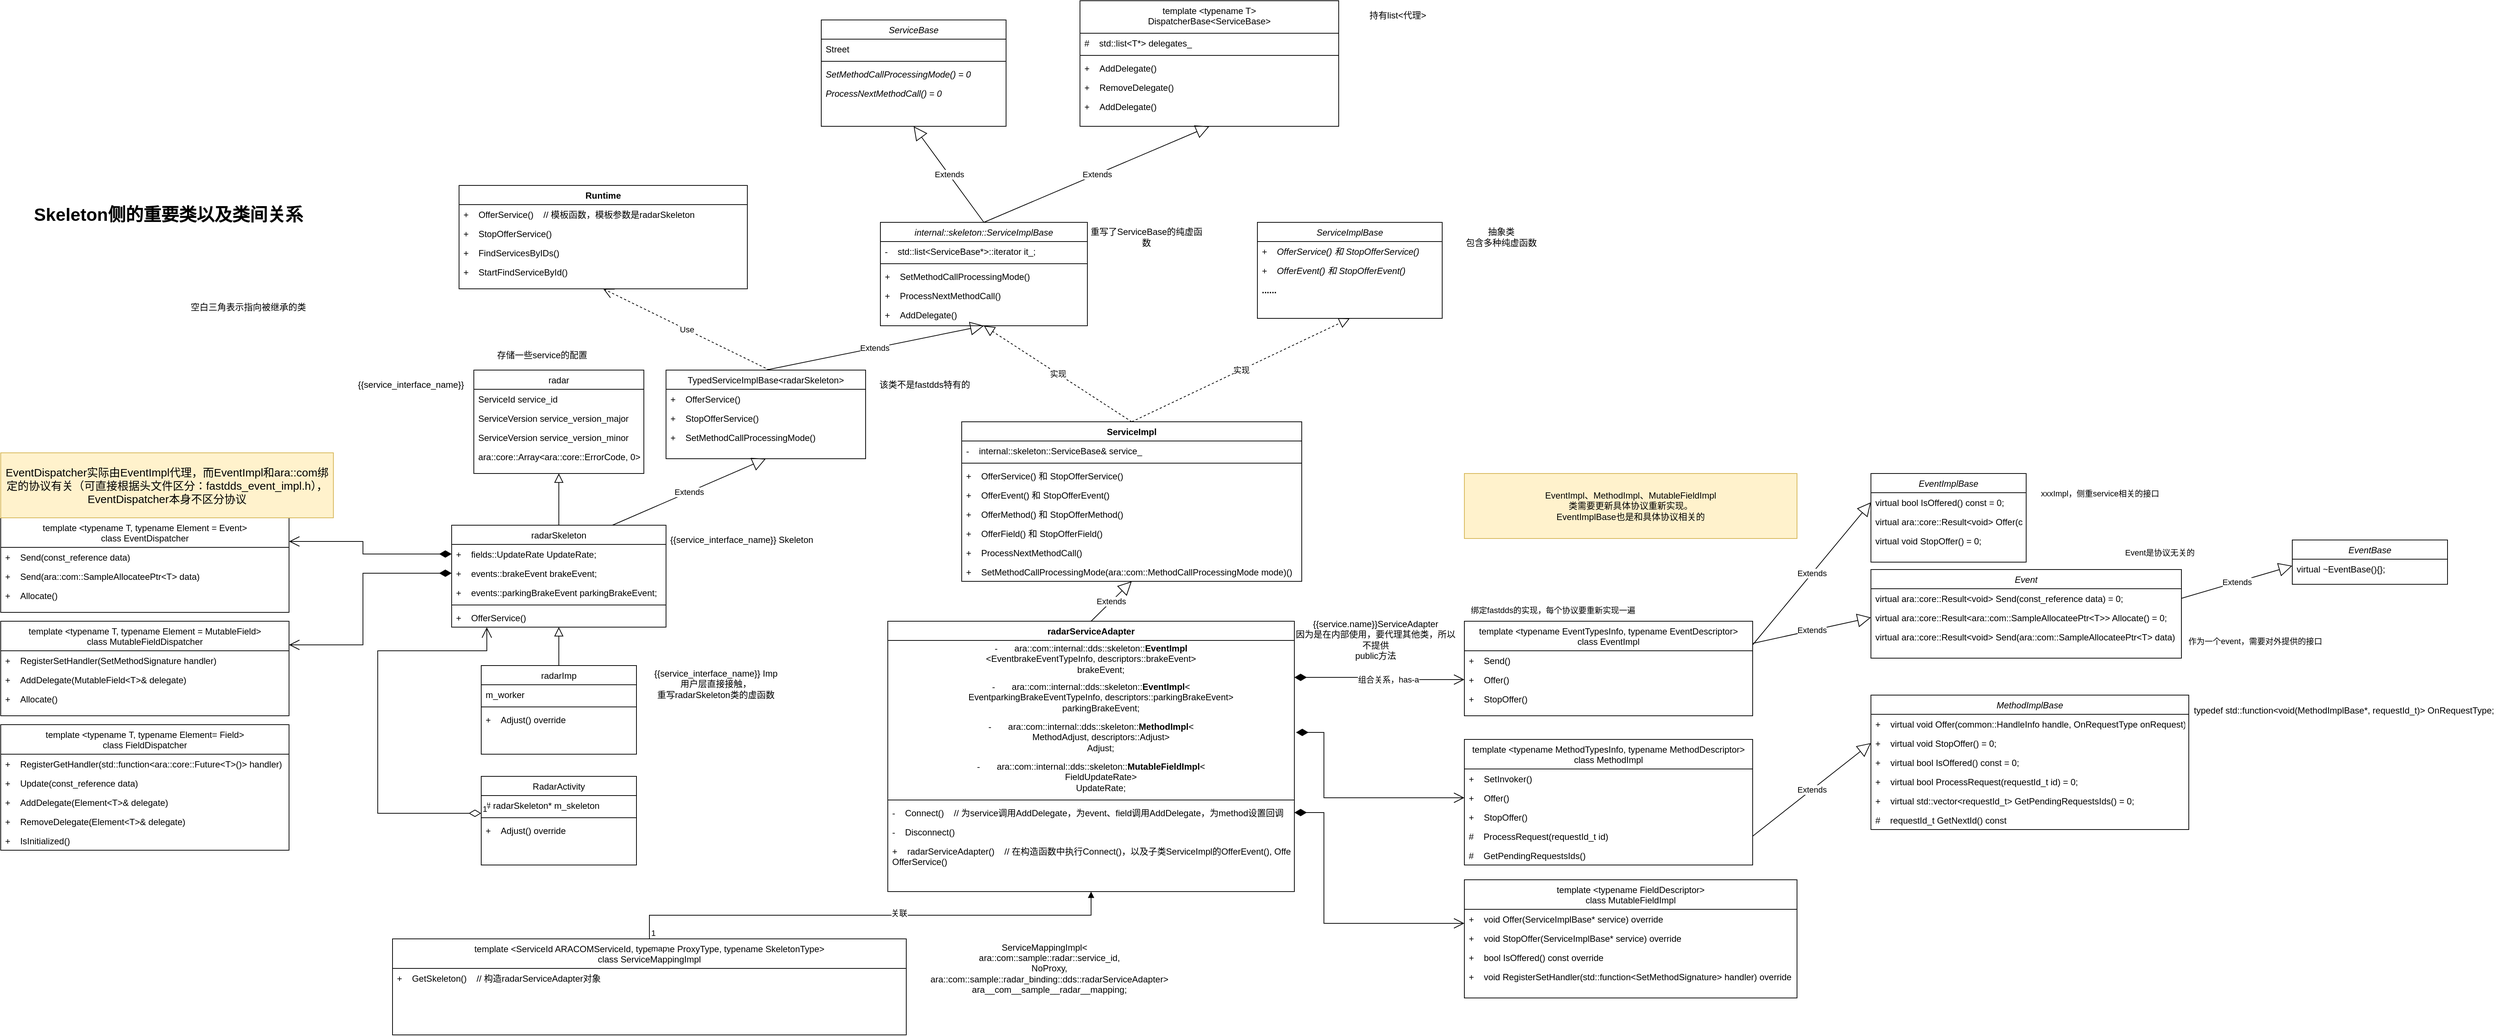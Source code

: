 <mxfile version="25.0.2" pages="2">
  <diagram id="C5RBs43oDa-KdzZeNtuy" name="skeleton">
    <mxGraphModel dx="2329" dy="1997" grid="1" gridSize="10" guides="1" tooltips="1" connect="1" arrows="1" fold="1" page="1" pageScale="1" pageWidth="827" pageHeight="1169" math="0" shadow="0">
      <root>
        <mxCell id="WIyWlLk6GJQsqaUBKTNV-0" />
        <mxCell id="WIyWlLk6GJQsqaUBKTNV-1" parent="WIyWlLk6GJQsqaUBKTNV-0" />
        <mxCell id="zkfFHV4jXpPFQw0GAbJ--0" value="radar" style="swimlane;fontStyle=0;align=center;verticalAlign=top;childLayout=stackLayout;horizontal=1;startSize=26;horizontalStack=0;resizeParent=1;resizeLast=0;collapsible=1;marginBottom=0;rounded=0;shadow=0;strokeWidth=1;" parent="WIyWlLk6GJQsqaUBKTNV-1" vertex="1">
          <mxGeometry x="100" y="110" width="230" height="140" as="geometry">
            <mxRectangle x="220" y="120" width="160" height="26" as="alternateBounds" />
          </mxGeometry>
        </mxCell>
        <mxCell id="zkfFHV4jXpPFQw0GAbJ--1" value="ServiceId service_id" style="text;align=left;verticalAlign=top;spacingLeft=4;spacingRight=4;overflow=hidden;rotatable=0;points=[[0,0.5],[1,0.5]];portConstraint=eastwest;" parent="zkfFHV4jXpPFQw0GAbJ--0" vertex="1">
          <mxGeometry y="26" width="230" height="26" as="geometry" />
        </mxCell>
        <mxCell id="zkfFHV4jXpPFQw0GAbJ--2" value="ServiceVersion service_version_major" style="text;align=left;verticalAlign=top;spacingLeft=4;spacingRight=4;overflow=hidden;rotatable=0;points=[[0,0.5],[1,0.5]];portConstraint=eastwest;rounded=0;shadow=0;html=0;" parent="zkfFHV4jXpPFQw0GAbJ--0" vertex="1">
          <mxGeometry y="52" width="230" height="26" as="geometry" />
        </mxCell>
        <mxCell id="ZlPBcYmhS-PPCOt1KVwK-53" value="ServiceVersion service_version_minor" style="text;align=left;verticalAlign=top;spacingLeft=4;spacingRight=4;overflow=hidden;rotatable=0;points=[[0,0.5],[1,0.5]];portConstraint=eastwest;rounded=0;shadow=0;html=0;" parent="zkfFHV4jXpPFQw0GAbJ--0" vertex="1">
          <mxGeometry y="78" width="230" height="26" as="geometry" />
        </mxCell>
        <mxCell id="zkfFHV4jXpPFQw0GAbJ--3" value="ara::core::Array&lt;ara::core::ErrorCode, 0&gt; Adjust_PossibleErrors" style="text;align=left;verticalAlign=top;spacingLeft=4;spacingRight=4;overflow=hidden;rotatable=0;points=[[0,0.5],[1,0.5]];portConstraint=eastwest;rounded=0;shadow=0;html=0;" parent="zkfFHV4jXpPFQw0GAbJ--0" vertex="1">
          <mxGeometry y="104" width="230" height="26" as="geometry" />
        </mxCell>
        <mxCell id="zkfFHV4jXpPFQw0GAbJ--6" value="radarSkeleton" style="swimlane;fontStyle=0;align=center;verticalAlign=top;childLayout=stackLayout;horizontal=1;startSize=26;horizontalStack=0;resizeParent=1;resizeLast=0;collapsible=1;marginBottom=0;rounded=0;shadow=0;strokeWidth=1;" parent="WIyWlLk6GJQsqaUBKTNV-1" vertex="1">
          <mxGeometry x="70" y="320" width="290" height="138" as="geometry">
            <mxRectangle x="220" y="360" width="160" height="26" as="alternateBounds" />
          </mxGeometry>
        </mxCell>
        <mxCell id="zkfFHV4jXpPFQw0GAbJ--7" value="+    fields::UpdateRate UpdateRate;" style="text;align=left;verticalAlign=top;spacingLeft=4;spacingRight=4;overflow=hidden;rotatable=0;points=[[0,0.5],[1,0.5]];portConstraint=eastwest;" parent="zkfFHV4jXpPFQw0GAbJ--6" vertex="1">
          <mxGeometry y="26" width="290" height="26" as="geometry" />
        </mxCell>
        <mxCell id="zkfFHV4jXpPFQw0GAbJ--8" value="+    events::brakeEvent brakeEvent;" style="text;align=left;verticalAlign=top;spacingLeft=4;spacingRight=4;overflow=hidden;rotatable=0;points=[[0,0.5],[1,0.5]];portConstraint=eastwest;rounded=0;shadow=0;html=0;" parent="zkfFHV4jXpPFQw0GAbJ--6" vertex="1">
          <mxGeometry y="52" width="290" height="26" as="geometry" />
        </mxCell>
        <mxCell id="ZlPBcYmhS-PPCOt1KVwK-40" value="+    events::parkingBrakeEvent parkingBrakeEvent;" style="text;align=left;verticalAlign=top;spacingLeft=4;spacingRight=4;overflow=hidden;rotatable=0;points=[[0,0.5],[1,0.5]];portConstraint=eastwest;rounded=0;shadow=0;html=0;" parent="zkfFHV4jXpPFQw0GAbJ--6" vertex="1">
          <mxGeometry y="78" width="290" height="26" as="geometry" />
        </mxCell>
        <mxCell id="zkfFHV4jXpPFQw0GAbJ--9" value="" style="line;html=1;strokeWidth=1;align=left;verticalAlign=middle;spacingTop=-1;spacingLeft=3;spacingRight=3;rotatable=0;labelPosition=right;points=[];portConstraint=eastwest;" parent="zkfFHV4jXpPFQw0GAbJ--6" vertex="1">
          <mxGeometry y="104" width="290" height="8" as="geometry" />
        </mxCell>
        <mxCell id="zkfFHV4jXpPFQw0GAbJ--10" value="+    OfferService()" style="text;align=left;verticalAlign=top;spacingLeft=4;spacingRight=4;overflow=hidden;rotatable=0;points=[[0,0.5],[1,0.5]];portConstraint=eastwest;fontStyle=0" parent="zkfFHV4jXpPFQw0GAbJ--6" vertex="1">
          <mxGeometry y="112" width="290" height="26" as="geometry" />
        </mxCell>
        <mxCell id="zkfFHV4jXpPFQw0GAbJ--12" value="" style="endArrow=block;endSize=10;endFill=0;shadow=0;strokeWidth=1;rounded=0;edgeStyle=elbowEdgeStyle;elbow=vertical;" parent="WIyWlLk6GJQsqaUBKTNV-1" source="zkfFHV4jXpPFQw0GAbJ--6" target="zkfFHV4jXpPFQw0GAbJ--0" edge="1">
          <mxGeometry width="160" relative="1" as="geometry">
            <mxPoint x="115" y="203" as="sourcePoint" />
            <mxPoint x="115" y="203" as="targetPoint" />
          </mxGeometry>
        </mxCell>
        <mxCell id="zkfFHV4jXpPFQw0GAbJ--13" value="TypedServiceImplBase&lt;radarSkeleton&gt;" style="swimlane;fontStyle=0;align=center;verticalAlign=top;childLayout=stackLayout;horizontal=1;startSize=26;horizontalStack=0;resizeParent=1;resizeLast=0;collapsible=1;marginBottom=0;rounded=0;shadow=0;strokeWidth=1;" parent="WIyWlLk6GJQsqaUBKTNV-1" vertex="1">
          <mxGeometry x="360" y="110" width="270" height="120" as="geometry">
            <mxRectangle x="450" y="120" width="280" height="20" as="alternateBounds" />
          </mxGeometry>
        </mxCell>
        <mxCell id="zkfFHV4jXpPFQw0GAbJ--14" value="+    OfferService()" style="text;align=left;verticalAlign=top;spacingLeft=4;spacingRight=4;overflow=hidden;rotatable=0;points=[[0,0.5],[1,0.5]];portConstraint=eastwest;" parent="zkfFHV4jXpPFQw0GAbJ--13" vertex="1">
          <mxGeometry y="26" width="270" height="26" as="geometry" />
        </mxCell>
        <mxCell id="-EF4aUjmIZpgIKLLrwf9-31" value="+    StopOfferService()" style="text;align=left;verticalAlign=top;spacingLeft=4;spacingRight=4;overflow=hidden;rotatable=0;points=[[0,0.5],[1,0.5]];portConstraint=eastwest;" parent="zkfFHV4jXpPFQw0GAbJ--13" vertex="1">
          <mxGeometry y="52" width="270" height="26" as="geometry" />
        </mxCell>
        <mxCell id="-EF4aUjmIZpgIKLLrwf9-34" value="+    SetMethodCallProcessingMode()" style="text;align=left;verticalAlign=top;spacingLeft=4;spacingRight=4;overflow=hidden;rotatable=0;points=[[0,0.5],[1,0.5]];portConstraint=eastwest;" parent="zkfFHV4jXpPFQw0GAbJ--13" vertex="1">
          <mxGeometry y="78" width="270" height="26" as="geometry" />
        </mxCell>
        <mxCell id="ZlPBcYmhS-PPCOt1KVwK-0" value="radarServiceAdapter" style="swimlane;fontStyle=1;align=center;verticalAlign=top;childLayout=stackLayout;horizontal=1;startSize=26;horizontalStack=0;resizeParent=1;resizeLast=0;collapsible=1;marginBottom=0;rounded=0;shadow=0;strokeWidth=1;" parent="WIyWlLk6GJQsqaUBKTNV-1" vertex="1">
          <mxGeometry x="660" y="450" width="550" height="366" as="geometry">
            <mxRectangle x="550" y="140" width="160" height="26" as="alternateBounds" />
          </mxGeometry>
        </mxCell>
        <mxCell id="ZlPBcYmhS-PPCOt1KVwK-47" value="&lt;span style=&quot;text-align: left;&quot;&gt;-&lt;span style=&quot;white-space: pre;&quot;&gt;&#x9;&lt;/span&gt;ara::com::internal::dds::skeleton::&lt;b&gt;EventImpl&lt;/b&gt;&lt;/span&gt;&lt;br style=&quot;padding: 0px; margin: 0px; text-align: left;&quot;&gt;&lt;span style=&quot;text-align: left;&quot;&gt;&amp;lt;EventbrakeEventTypeInfo, descriptors::brakeEvent&amp;gt;&lt;/span&gt;&lt;br style=&quot;padding: 0px; margin: 0px; text-align: left;&quot;&gt;&lt;span style=&quot;text-align: left;&quot;&gt;&amp;nbsp; &amp;nbsp; &amp;nbsp; &amp;nbsp; brakeEvent;&lt;/span&gt;" style="text;html=1;strokeColor=none;fillColor=none;align=center;verticalAlign=middle;whiteSpace=wrap;rounded=0;" parent="ZlPBcYmhS-PPCOt1KVwK-0" vertex="1">
          <mxGeometry y="26" width="550" height="50" as="geometry" />
        </mxCell>
        <mxCell id="ZlPBcYmhS-PPCOt1KVwK-49" value="&lt;div&gt;-&lt;span style=&quot;white-space: pre;&quot;&gt;&#x9;&lt;/span&gt;ara::com::internal::dds::skeleton::&lt;b&gt;EventImpl&lt;/b&gt;&amp;lt;&lt;/div&gt;&lt;div&gt;&amp;nbsp; &amp;nbsp; &amp;nbsp; &amp;nbsp; EventparkingBrakeEventTypeInfo,&amp;nbsp;&lt;span style=&quot;background-color: initial;&quot;&gt;descriptors::parkingBrakeEvent&amp;gt;&lt;/span&gt;&lt;/div&gt;&lt;div&gt;&amp;nbsp; &amp;nbsp; &amp;nbsp; &amp;nbsp; parkingBrakeEvent;&lt;/div&gt;" style="text;html=1;strokeColor=none;fillColor=none;align=center;verticalAlign=middle;whiteSpace=wrap;rounded=0;" parent="ZlPBcYmhS-PPCOt1KVwK-0" vertex="1">
          <mxGeometry y="76" width="550" height="54" as="geometry" />
        </mxCell>
        <mxCell id="ZlPBcYmhS-PPCOt1KVwK-50" value="-&lt;span style=&quot;white-space: pre;&quot;&gt;&#x9;&lt;/span&gt;ara::com::internal::dds::skeleton::&lt;b&gt;MethodImpl&lt;/b&gt;&amp;lt;&lt;br style=&quot;padding: 0px; margin: 0px;&quot;&gt;&amp;nbsp; &amp;nbsp; &amp;nbsp; &amp;nbsp; MethodAdjust, descriptors::Adjust&amp;gt;&lt;br style=&quot;padding: 0px; margin: 0px;&quot;&gt;&amp;nbsp; &amp;nbsp; &amp;nbsp; &amp;nbsp; Adjust;" style="text;html=1;strokeColor=none;fillColor=none;align=center;verticalAlign=middle;whiteSpace=wrap;rounded=0;" parent="ZlPBcYmhS-PPCOt1KVwK-0" vertex="1">
          <mxGeometry y="130" width="550" height="54" as="geometry" />
        </mxCell>
        <mxCell id="ZlPBcYmhS-PPCOt1KVwK-46" value="&lt;span style=&quot;text-align: left;&quot;&gt;-&lt;span style=&quot;white-space: pre;&quot;&gt;&#x9;&lt;/span&gt;ara::com::internal::dds::skeleton::&lt;b&gt;MutableFieldImpl&lt;/b&gt;&amp;lt;&lt;/span&gt;&lt;br style=&quot;padding: 0px; margin: 0px; text-align: left;&quot;&gt;&lt;span style=&quot;text-align: left;&quot;&gt;&amp;nbsp; &amp;nbsp; &amp;nbsp; &amp;nbsp; FieldUpdateRate&amp;gt;&lt;/span&gt;&lt;br style=&quot;padding: 0px; margin: 0px; text-align: left;&quot;&gt;&lt;span style=&quot;text-align: left;&quot;&gt;&amp;nbsp; &amp;nbsp; &amp;nbsp; &amp;nbsp; UpdateRate;&lt;/span&gt;" style="text;html=1;strokeColor=none;fillColor=none;align=center;verticalAlign=middle;whiteSpace=wrap;rounded=0;" parent="ZlPBcYmhS-PPCOt1KVwK-0" vertex="1">
          <mxGeometry y="184" width="550" height="54" as="geometry" />
        </mxCell>
        <mxCell id="ZlPBcYmhS-PPCOt1KVwK-2" value="" style="line;html=1;strokeWidth=1;align=left;verticalAlign=middle;spacingTop=-1;spacingLeft=3;spacingRight=3;rotatable=0;labelPosition=right;points=[];portConstraint=eastwest;" parent="ZlPBcYmhS-PPCOt1KVwK-0" vertex="1">
          <mxGeometry y="238" width="550" height="8" as="geometry" />
        </mxCell>
        <mxCell id="-EF4aUjmIZpgIKLLrwf9-43" value="-    Connect()    // 为service调用AddDelegate，为event、field调用AddDelegate，为method设置回调" style="text;align=left;verticalAlign=top;spacingLeft=4;spacingRight=4;overflow=hidden;rotatable=0;points=[[0,0.5],[1,0.5]];portConstraint=eastwest;" parent="ZlPBcYmhS-PPCOt1KVwK-0" vertex="1">
          <mxGeometry y="246" width="550" height="26" as="geometry" />
        </mxCell>
        <mxCell id="-EF4aUjmIZpgIKLLrwf9-44" value="-    Disconnect()" style="text;align=left;verticalAlign=top;spacingLeft=4;spacingRight=4;overflow=hidden;rotatable=0;points=[[0,0.5],[1,0.5]];portConstraint=eastwest;" parent="ZlPBcYmhS-PPCOt1KVwK-0" vertex="1">
          <mxGeometry y="272" width="550" height="26" as="geometry" />
        </mxCell>
        <mxCell id="ZlPBcYmhS-PPCOt1KVwK-3" value="+    radarServiceAdapter()    // 在构造函数中执行Connect()，以及子类ServiceImpl的OfferEvent(), OfferMethod(), OfferField(), &#xa;OfferService()" style="text;align=left;verticalAlign=top;spacingLeft=4;spacingRight=4;overflow=hidden;rotatable=0;points=[[0,0.5],[1,0.5]];portConstraint=eastwest;" parent="ZlPBcYmhS-PPCOt1KVwK-0" vertex="1">
          <mxGeometry y="298" width="550" height="42" as="geometry" />
        </mxCell>
        <mxCell id="ZlPBcYmhS-PPCOt1KVwK-4" value="internal::skeleton::ServiceImplBase" style="swimlane;fontStyle=2;align=center;verticalAlign=top;childLayout=stackLayout;horizontal=1;startSize=26;horizontalStack=0;resizeParent=1;resizeLast=0;collapsible=1;marginBottom=0;rounded=0;shadow=0;strokeWidth=1;" parent="WIyWlLk6GJQsqaUBKTNV-1" vertex="1">
          <mxGeometry x="650" y="-90" width="280" height="140" as="geometry">
            <mxRectangle x="690" y="20" width="260" height="30" as="alternateBounds" />
          </mxGeometry>
        </mxCell>
        <mxCell id="ZlPBcYmhS-PPCOt1KVwK-5" value="-    std::list&lt;ServiceBase*&gt;::iterator it_;" style="text;align=left;verticalAlign=top;spacingLeft=4;spacingRight=4;overflow=hidden;rotatable=0;points=[[0,0.5],[1,0.5]];portConstraint=eastwest;" parent="ZlPBcYmhS-PPCOt1KVwK-4" vertex="1">
          <mxGeometry y="26" width="280" height="26" as="geometry" />
        </mxCell>
        <mxCell id="ZlPBcYmhS-PPCOt1KVwK-6" value="" style="line;html=1;strokeWidth=1;align=left;verticalAlign=middle;spacingTop=-1;spacingLeft=3;spacingRight=3;rotatable=0;labelPosition=right;points=[];portConstraint=eastwest;" parent="ZlPBcYmhS-PPCOt1KVwK-4" vertex="1">
          <mxGeometry y="52" width="280" height="8" as="geometry" />
        </mxCell>
        <mxCell id="-EF4aUjmIZpgIKLLrwf9-21" value="+    SetMethodCallProcessingMode()" style="text;align=left;verticalAlign=top;spacingLeft=4;spacingRight=4;overflow=hidden;rotatable=0;points=[[0,0.5],[1,0.5]];portConstraint=eastwest;" parent="ZlPBcYmhS-PPCOt1KVwK-4" vertex="1">
          <mxGeometry y="60" width="280" height="26" as="geometry" />
        </mxCell>
        <mxCell id="-EF4aUjmIZpgIKLLrwf9-22" value="+    ProcessNextMethodCall()" style="text;align=left;verticalAlign=top;spacingLeft=4;spacingRight=4;overflow=hidden;rotatable=0;points=[[0,0.5],[1,0.5]];portConstraint=eastwest;" parent="ZlPBcYmhS-PPCOt1KVwK-4" vertex="1">
          <mxGeometry y="86" width="280" height="26" as="geometry" />
        </mxCell>
        <mxCell id="ZlPBcYmhS-PPCOt1KVwK-7" value="+    AddDelegate()" style="text;align=left;verticalAlign=top;spacingLeft=4;spacingRight=4;overflow=hidden;rotatable=0;points=[[0,0.5],[1,0.5]];portConstraint=eastwest;" parent="ZlPBcYmhS-PPCOt1KVwK-4" vertex="1">
          <mxGeometry y="112" width="280" height="26" as="geometry" />
        </mxCell>
        <mxCell id="ZlPBcYmhS-PPCOt1KVwK-8" value="ServiceImpl" style="swimlane;fontStyle=1;align=center;verticalAlign=top;childLayout=stackLayout;horizontal=1;startSize=26;horizontalStack=0;resizeParent=1;resizeLast=0;collapsible=1;marginBottom=0;rounded=0;shadow=0;strokeWidth=1;" parent="WIyWlLk6GJQsqaUBKTNV-1" vertex="1">
          <mxGeometry x="760" y="180" width="460" height="216" as="geometry">
            <mxRectangle x="550" y="140" width="160" height="26" as="alternateBounds" />
          </mxGeometry>
        </mxCell>
        <mxCell id="ZlPBcYmhS-PPCOt1KVwK-9" value="-    internal::skeleton::ServiceBase&amp; service_" style="text;align=left;verticalAlign=top;spacingLeft=4;spacingRight=4;overflow=hidden;rotatable=0;points=[[0,0.5],[1,0.5]];portConstraint=eastwest;" parent="ZlPBcYmhS-PPCOt1KVwK-8" vertex="1">
          <mxGeometry y="26" width="460" height="26" as="geometry" />
        </mxCell>
        <mxCell id="ZlPBcYmhS-PPCOt1KVwK-10" value="" style="line;html=1;strokeWidth=1;align=left;verticalAlign=middle;spacingTop=-1;spacingLeft=3;spacingRight=3;rotatable=0;labelPosition=right;points=[];portConstraint=eastwest;" parent="ZlPBcYmhS-PPCOt1KVwK-8" vertex="1">
          <mxGeometry y="52" width="460" height="8" as="geometry" />
        </mxCell>
        <mxCell id="-EF4aUjmIZpgIKLLrwf9-11" value="+    OfferService() 和 StopOfferService()" style="text;align=left;verticalAlign=top;spacingLeft=4;spacingRight=4;overflow=hidden;rotatable=0;points=[[0,0.5],[1,0.5]];portConstraint=eastwest;" parent="ZlPBcYmhS-PPCOt1KVwK-8" vertex="1">
          <mxGeometry y="60" width="460" height="26" as="geometry" />
        </mxCell>
        <mxCell id="ZlPBcYmhS-PPCOt1KVwK-11" value="+    OfferEvent() 和 StopOfferEvent()" style="text;align=left;verticalAlign=top;spacingLeft=4;spacingRight=4;overflow=hidden;rotatable=0;points=[[0,0.5],[1,0.5]];portConstraint=eastwest;" parent="ZlPBcYmhS-PPCOt1KVwK-8" vertex="1">
          <mxGeometry y="86" width="460" height="26" as="geometry" />
        </mxCell>
        <mxCell id="-EF4aUjmIZpgIKLLrwf9-14" value="+    OfferMethod() 和 StopOfferMethod()" style="text;align=left;verticalAlign=top;spacingLeft=4;spacingRight=4;overflow=hidden;rotatable=0;points=[[0,0.5],[1,0.5]];portConstraint=eastwest;" parent="ZlPBcYmhS-PPCOt1KVwK-8" vertex="1">
          <mxGeometry y="112" width="460" height="26" as="geometry" />
        </mxCell>
        <mxCell id="-EF4aUjmIZpgIKLLrwf9-12" value="+    OfferField() 和 StopOfferField()" style="text;align=left;verticalAlign=top;spacingLeft=4;spacingRight=4;overflow=hidden;rotatable=0;points=[[0,0.5],[1,0.5]];portConstraint=eastwest;" parent="ZlPBcYmhS-PPCOt1KVwK-8" vertex="1">
          <mxGeometry y="138" width="460" height="26" as="geometry" />
        </mxCell>
        <mxCell id="-EF4aUjmIZpgIKLLrwf9-15" value="+    ProcessNextMethodCall()" style="text;align=left;verticalAlign=top;spacingLeft=4;spacingRight=4;overflow=hidden;rotatable=0;points=[[0,0.5],[1,0.5]];portConstraint=eastwest;" parent="ZlPBcYmhS-PPCOt1KVwK-8" vertex="1">
          <mxGeometry y="164" width="460" height="26" as="geometry" />
        </mxCell>
        <mxCell id="-EF4aUjmIZpgIKLLrwf9-16" value="+    SetMethodCallProcessingMode(ara::com::MethodCallProcessingMode mode)()" style="text;align=left;verticalAlign=top;spacingLeft=4;spacingRight=4;overflow=hidden;rotatable=0;points=[[0,0.5],[1,0.5]];portConstraint=eastwest;" parent="ZlPBcYmhS-PPCOt1KVwK-8" vertex="1">
          <mxGeometry y="190" width="460" height="26" as="geometry" />
        </mxCell>
        <mxCell id="ZlPBcYmhS-PPCOt1KVwK-12" value="template &lt;typename T&gt;&#xa;DispatcherBase&lt;ServiceBase&gt;" style="swimlane;fontStyle=0;align=center;verticalAlign=top;childLayout=stackLayout;horizontal=1;startSize=44;horizontalStack=0;resizeParent=1;resizeLast=0;collapsible=1;marginBottom=0;rounded=0;shadow=0;strokeWidth=1;" parent="WIyWlLk6GJQsqaUBKTNV-1" vertex="1">
          <mxGeometry x="920" y="-390" width="350" height="170" as="geometry">
            <mxRectangle x="950" y="-394" width="300" height="30" as="alternateBounds" />
          </mxGeometry>
        </mxCell>
        <mxCell id="ZlPBcYmhS-PPCOt1KVwK-13" value="#    std::list&lt;T*&gt; delegates_" style="text;align=left;verticalAlign=top;spacingLeft=4;spacingRight=4;overflow=hidden;rotatable=0;points=[[0,0.5],[1,0.5]];portConstraint=eastwest;" parent="ZlPBcYmhS-PPCOt1KVwK-12" vertex="1">
          <mxGeometry y="44" width="350" height="26" as="geometry" />
        </mxCell>
        <mxCell id="ZlPBcYmhS-PPCOt1KVwK-14" value="" style="line;html=1;strokeWidth=1;align=left;verticalAlign=middle;spacingTop=-1;spacingLeft=3;spacingRight=3;rotatable=0;labelPosition=right;points=[];portConstraint=eastwest;" parent="ZlPBcYmhS-PPCOt1KVwK-12" vertex="1">
          <mxGeometry y="70" width="350" height="8" as="geometry" />
        </mxCell>
        <mxCell id="ZlPBcYmhS-PPCOt1KVwK-15" value="+    AddDelegate()" style="text;align=left;verticalAlign=top;spacingLeft=4;spacingRight=4;overflow=hidden;rotatable=0;points=[[0,0.5],[1,0.5]];portConstraint=eastwest;" parent="ZlPBcYmhS-PPCOt1KVwK-12" vertex="1">
          <mxGeometry y="78" width="350" height="26" as="geometry" />
        </mxCell>
        <mxCell id="-EF4aUjmIZpgIKLLrwf9-38" value="+    RemoveDelegate()" style="text;align=left;verticalAlign=top;spacingLeft=4;spacingRight=4;overflow=hidden;rotatable=0;points=[[0,0.5],[1,0.5]];portConstraint=eastwest;" parent="ZlPBcYmhS-PPCOt1KVwK-12" vertex="1">
          <mxGeometry y="104" width="350" height="26" as="geometry" />
        </mxCell>
        <mxCell id="-EF4aUjmIZpgIKLLrwf9-39" value="+    AddDelegate()" style="text;align=left;verticalAlign=top;spacingLeft=4;spacingRight=4;overflow=hidden;rotatable=0;points=[[0,0.5],[1,0.5]];portConstraint=eastwest;" parent="ZlPBcYmhS-PPCOt1KVwK-12" vertex="1">
          <mxGeometry y="130" width="350" height="26" as="geometry" />
        </mxCell>
        <mxCell id="ZlPBcYmhS-PPCOt1KVwK-18" value="空白三角表示指向被继承的类" style="text;html=1;strokeColor=none;fillColor=none;align=center;verticalAlign=middle;whiteSpace=wrap;rounded=0;" parent="WIyWlLk6GJQsqaUBKTNV-1" vertex="1">
          <mxGeometry x="-290" width="170" height="50" as="geometry" />
        </mxCell>
        <mxCell id="ZlPBcYmhS-PPCOt1KVwK-19" value="&lt;h1&gt;Skeleton侧的重要类以及类间关系&lt;/h1&gt;&lt;p&gt;&lt;br&gt;&lt;/p&gt;" style="text;html=1;strokeColor=none;fillColor=none;spacing=5;spacingTop=-20;whiteSpace=wrap;overflow=hidden;rounded=0;" parent="WIyWlLk6GJQsqaUBKTNV-1" vertex="1">
          <mxGeometry x="-500" y="-120" width="390" height="120" as="geometry" />
        </mxCell>
        <mxCell id="ZlPBcYmhS-PPCOt1KVwK-20" value="Extends" style="endArrow=block;endSize=16;endFill=0;html=1;rounded=0;exitX=0.75;exitY=0;exitDx=0;exitDy=0;entryX=0.5;entryY=1;entryDx=0;entryDy=0;" parent="WIyWlLk6GJQsqaUBKTNV-1" source="zkfFHV4jXpPFQw0GAbJ--6" target="zkfFHV4jXpPFQw0GAbJ--13" edge="1">
          <mxGeometry width="160" relative="1" as="geometry">
            <mxPoint x="370" y="290" as="sourcePoint" />
            <mxPoint x="390" y="290" as="targetPoint" />
          </mxGeometry>
        </mxCell>
        <mxCell id="ZlPBcYmhS-PPCOt1KVwK-21" value="Extends" style="endArrow=block;endSize=16;endFill=0;html=1;rounded=0;entryX=0.5;entryY=1;entryDx=0;entryDy=0;exitX=0.5;exitY=0;exitDx=0;exitDy=0;" parent="WIyWlLk6GJQsqaUBKTNV-1" source="zkfFHV4jXpPFQw0GAbJ--13" target="ZlPBcYmhS-PPCOt1KVwK-4" edge="1">
          <mxGeometry width="160" relative="1" as="geometry">
            <mxPoint x="560" y="80" as="sourcePoint" />
            <mxPoint x="835" y="-30" as="targetPoint" />
          </mxGeometry>
        </mxCell>
        <mxCell id="ZlPBcYmhS-PPCOt1KVwK-22" value="Extends" style="endArrow=block;endSize=16;endFill=0;html=1;rounded=0;entryX=0.5;entryY=1;entryDx=0;entryDy=0;exitX=0.5;exitY=0;exitDx=0;exitDy=0;" parent="WIyWlLk6GJQsqaUBKTNV-1" source="ZlPBcYmhS-PPCOt1KVwK-4" target="ZlPBcYmhS-PPCOt1KVwK-12" edge="1">
          <mxGeometry width="160" relative="1" as="geometry">
            <mxPoint x="790" as="sourcePoint" />
            <mxPoint x="1025" y="-70" as="targetPoint" />
          </mxGeometry>
        </mxCell>
        <mxCell id="ZlPBcYmhS-PPCOt1KVwK-23" value="radarImp" style="swimlane;fontStyle=0;align=center;verticalAlign=top;childLayout=stackLayout;horizontal=1;startSize=26;horizontalStack=0;resizeParent=1;resizeLast=0;collapsible=1;marginBottom=0;rounded=0;shadow=0;strokeWidth=1;" parent="WIyWlLk6GJQsqaUBKTNV-1" vertex="1">
          <mxGeometry x="110" y="510" width="210" height="120" as="geometry">
            <mxRectangle x="550" y="140" width="160" height="26" as="alternateBounds" />
          </mxGeometry>
        </mxCell>
        <mxCell id="ZlPBcYmhS-PPCOt1KVwK-24" value="m_worker" style="text;align=left;verticalAlign=top;spacingLeft=4;spacingRight=4;overflow=hidden;rotatable=0;points=[[0,0.5],[1,0.5]];portConstraint=eastwest;" parent="ZlPBcYmhS-PPCOt1KVwK-23" vertex="1">
          <mxGeometry y="26" width="210" height="26" as="geometry" />
        </mxCell>
        <mxCell id="ZlPBcYmhS-PPCOt1KVwK-25" value="" style="line;html=1;strokeWidth=1;align=left;verticalAlign=middle;spacingTop=-1;spacingLeft=3;spacingRight=3;rotatable=0;labelPosition=right;points=[];portConstraint=eastwest;" parent="ZlPBcYmhS-PPCOt1KVwK-23" vertex="1">
          <mxGeometry y="52" width="210" height="8" as="geometry" />
        </mxCell>
        <mxCell id="ZlPBcYmhS-PPCOt1KVwK-26" value="+    Adjust() override" style="text;align=left;verticalAlign=top;spacingLeft=4;spacingRight=4;overflow=hidden;rotatable=0;points=[[0,0.5],[1,0.5]];portConstraint=eastwest;" parent="ZlPBcYmhS-PPCOt1KVwK-23" vertex="1">
          <mxGeometry y="60" width="210" height="26" as="geometry" />
        </mxCell>
        <mxCell id="ZlPBcYmhS-PPCOt1KVwK-27" value="ServiceBase" style="swimlane;fontStyle=2;align=center;verticalAlign=top;childLayout=stackLayout;horizontal=1;startSize=26;horizontalStack=0;resizeParent=1;resizeLast=0;collapsible=1;marginBottom=0;rounded=0;shadow=0;strokeWidth=1;" parent="WIyWlLk6GJQsqaUBKTNV-1" vertex="1">
          <mxGeometry x="570" y="-364" width="250" height="144" as="geometry">
            <mxRectangle x="640" y="-364" width="160" height="26" as="alternateBounds" />
          </mxGeometry>
        </mxCell>
        <mxCell id="ZlPBcYmhS-PPCOt1KVwK-28" value="Street" style="text;align=left;verticalAlign=top;spacingLeft=4;spacingRight=4;overflow=hidden;rotatable=0;points=[[0,0.5],[1,0.5]];portConstraint=eastwest;" parent="ZlPBcYmhS-PPCOt1KVwK-27" vertex="1">
          <mxGeometry y="26" width="250" height="26" as="geometry" />
        </mxCell>
        <mxCell id="ZlPBcYmhS-PPCOt1KVwK-29" value="" style="line;html=1;strokeWidth=1;align=left;verticalAlign=middle;spacingTop=-1;spacingLeft=3;spacingRight=3;rotatable=0;labelPosition=right;points=[];portConstraint=eastwest;" parent="ZlPBcYmhS-PPCOt1KVwK-27" vertex="1">
          <mxGeometry y="52" width="250" height="8" as="geometry" />
        </mxCell>
        <mxCell id="-EF4aUjmIZpgIKLLrwf9-24" value="SetMethodCallProcessingMode() = 0" style="text;align=left;verticalAlign=top;spacingLeft=4;spacingRight=4;overflow=hidden;rotatable=0;points=[[0,0.5],[1,0.5]];portConstraint=eastwest;fontStyle=2" parent="ZlPBcYmhS-PPCOt1KVwK-27" vertex="1">
          <mxGeometry y="60" width="250" height="26" as="geometry" />
        </mxCell>
        <mxCell id="ZlPBcYmhS-PPCOt1KVwK-30" value="ProcessNextMethodCall() = 0" style="text;align=left;verticalAlign=top;spacingLeft=4;spacingRight=4;overflow=hidden;rotatable=0;points=[[0,0.5],[1,0.5]];portConstraint=eastwest;fontStyle=2" parent="ZlPBcYmhS-PPCOt1KVwK-27" vertex="1">
          <mxGeometry y="86" width="250" height="26" as="geometry" />
        </mxCell>
        <mxCell id="ZlPBcYmhS-PPCOt1KVwK-31" value="Extends" style="endArrow=block;endSize=16;endFill=0;html=1;rounded=0;entryX=0.5;entryY=1;entryDx=0;entryDy=0;exitX=0.5;exitY=0;exitDx=0;exitDy=0;" parent="WIyWlLk6GJQsqaUBKTNV-1" source="ZlPBcYmhS-PPCOt1KVwK-4" target="ZlPBcYmhS-PPCOt1KVwK-27" edge="1">
          <mxGeometry width="160" relative="1" as="geometry">
            <mxPoint x="830" y="30" as="sourcePoint" />
            <mxPoint x="1080" y="-160.0" as="targetPoint" />
          </mxGeometry>
        </mxCell>
        <mxCell id="ZlPBcYmhS-PPCOt1KVwK-33" value="" style="endArrow=block;endSize=10;endFill=0;shadow=0;strokeWidth=1;rounded=0;edgeStyle=elbowEdgeStyle;elbow=vertical;exitX=0.5;exitY=0;exitDx=0;exitDy=0;entryX=0.5;entryY=1;entryDx=0;entryDy=0;" parent="WIyWlLk6GJQsqaUBKTNV-1" source="ZlPBcYmhS-PPCOt1KVwK-23" target="zkfFHV4jXpPFQw0GAbJ--6" edge="1">
          <mxGeometry width="160" relative="1" as="geometry">
            <mxPoint x="214.41" y="490" as="sourcePoint" />
            <mxPoint x="145" y="420" as="targetPoint" />
            <Array as="points" />
          </mxGeometry>
        </mxCell>
        <mxCell id="ZlPBcYmhS-PPCOt1KVwK-34" value="Extends" style="endArrow=block;endSize=16;endFill=0;html=1;rounded=0;entryX=0.5;entryY=1;entryDx=0;entryDy=0;exitX=0.5;exitY=0;exitDx=0;exitDy=0;" parent="WIyWlLk6GJQsqaUBKTNV-1" source="ZlPBcYmhS-PPCOt1KVwK-0" target="ZlPBcYmhS-PPCOt1KVwK-8" edge="1">
          <mxGeometry width="160" relative="1" as="geometry">
            <mxPoint x="865" y="514" as="sourcePoint" />
            <mxPoint x="835" y="354" as="targetPoint" />
          </mxGeometry>
        </mxCell>
        <mxCell id="ZlPBcYmhS-PPCOt1KVwK-35" value="ServiceImplBase" style="swimlane;fontStyle=2;align=center;verticalAlign=top;childLayout=stackLayout;horizontal=1;startSize=26;horizontalStack=0;resizeParent=1;resizeLast=0;collapsible=1;marginBottom=0;rounded=0;shadow=0;strokeWidth=1;" parent="WIyWlLk6GJQsqaUBKTNV-1" vertex="1">
          <mxGeometry x="1160" y="-90" width="250" height="130" as="geometry">
            <mxRectangle x="550" y="140" width="160" height="26" as="alternateBounds" />
          </mxGeometry>
        </mxCell>
        <mxCell id="ZlPBcYmhS-PPCOt1KVwK-36" value="+    OfferService() 和 StopOfferService()" style="text;align=left;verticalAlign=top;spacingLeft=4;spacingRight=4;overflow=hidden;rotatable=0;points=[[0,0.5],[1,0.5]];portConstraint=eastwest;fontStyle=2" parent="ZlPBcYmhS-PPCOt1KVwK-35" vertex="1">
          <mxGeometry y="26" width="250" height="26" as="geometry" />
        </mxCell>
        <mxCell id="-EF4aUjmIZpgIKLLrwf9-35" value="+    OfferEvent() 和 StopOfferEvent()" style="text;align=left;verticalAlign=top;spacingLeft=4;spacingRight=4;overflow=hidden;rotatable=0;points=[[0,0.5],[1,0.5]];portConstraint=eastwest;fontStyle=2" parent="ZlPBcYmhS-PPCOt1KVwK-35" vertex="1">
          <mxGeometry y="52" width="250" height="26" as="geometry" />
        </mxCell>
        <mxCell id="-EF4aUjmIZpgIKLLrwf9-46" value="......" style="text;align=left;verticalAlign=top;spacingLeft=4;spacingRight=4;overflow=hidden;rotatable=0;points=[[0,0.5],[1,0.5]];portConstraint=eastwest;fontStyle=1" parent="ZlPBcYmhS-PPCOt1KVwK-35" vertex="1">
          <mxGeometry y="78" width="250" height="26" as="geometry" />
        </mxCell>
        <mxCell id="ZlPBcYmhS-PPCOt1KVwK-41" value="{{service.name}}ServiceAdapter&lt;br&gt;因为是在内部使用，要代理其他类，所以不提供&lt;br&gt;public方法" style="text;html=1;strokeColor=none;fillColor=none;align=center;verticalAlign=middle;whiteSpace=wrap;rounded=0;" parent="WIyWlLk6GJQsqaUBKTNV-1" vertex="1">
          <mxGeometry x="1210" y="450" width="220" height="50" as="geometry" />
        </mxCell>
        <mxCell id="ZlPBcYmhS-PPCOt1KVwK-54" value="template &lt;ServiceId ARACOMServiceId, typename ProxyType, typename SkeletonType&gt;&#xa;class ServiceMappingImpl" style="swimlane;fontStyle=0;align=center;verticalAlign=top;childLayout=stackLayout;horizontal=1;startSize=40;horizontalStack=0;resizeParent=1;resizeLast=0;collapsible=1;marginBottom=0;rounded=0;shadow=0;strokeWidth=1;" parent="WIyWlLk6GJQsqaUBKTNV-1" vertex="1">
          <mxGeometry x="-10" y="880" width="695" height="130" as="geometry">
            <mxRectangle x="550" y="140" width="160" height="26" as="alternateBounds" />
          </mxGeometry>
        </mxCell>
        <mxCell id="ZlPBcYmhS-PPCOt1KVwK-57" value="+    GetSkeleton()    // 构造radarServiceAdapter对象" style="text;align=left;verticalAlign=top;spacingLeft=4;spacingRight=4;overflow=hidden;rotatable=0;points=[[0,0.5],[1,0.5]];portConstraint=eastwest;fontStyle=0" parent="ZlPBcYmhS-PPCOt1KVwK-54" vertex="1">
          <mxGeometry y="40" width="695" height="26" as="geometry" />
        </mxCell>
        <mxCell id="-EF4aUjmIZpgIKLLrwf9-1" value="{{service_interface_name}} Imp&lt;br&gt;用户层直接接触，&lt;br&gt;重写radarSkeleton类的虚函数" style="text;html=1;strokeColor=none;fillColor=none;align=center;verticalAlign=middle;whiteSpace=wrap;rounded=0;" parent="WIyWlLk6GJQsqaUBKTNV-1" vertex="1">
          <mxGeometry x="320" y="510" width="215" height="50" as="geometry" />
        </mxCell>
        <mxCell id="-EF4aUjmIZpgIKLLrwf9-8" value="map" style="endArrow=block;endFill=1;html=1;edgeStyle=orthogonalEdgeStyle;align=left;verticalAlign=top;rounded=0;exitX=0.5;exitY=0;exitDx=0;exitDy=0;entryX=0.5;entryY=1;entryDx=0;entryDy=0;" parent="WIyWlLk6GJQsqaUBKTNV-1" source="ZlPBcYmhS-PPCOt1KVwK-54" target="ZlPBcYmhS-PPCOt1KVwK-0" edge="1">
          <mxGeometry x="-1" relative="1" as="geometry">
            <mxPoint x="470" y="620" as="sourcePoint" />
            <mxPoint x="630" y="620" as="targetPoint" />
          </mxGeometry>
        </mxCell>
        <mxCell id="-EF4aUjmIZpgIKLLrwf9-9" value="1" style="edgeLabel;resizable=0;html=1;align=left;verticalAlign=bottom;" parent="-EF4aUjmIZpgIKLLrwf9-8" connectable="0" vertex="1">
          <mxGeometry x="-1" relative="1" as="geometry" />
        </mxCell>
        <mxCell id="-EF4aUjmIZpgIKLLrwf9-36" value="关联" style="edgeLabel;html=1;align=center;verticalAlign=middle;resizable=0;points=[];" parent="-EF4aUjmIZpgIKLLrwf9-8" vertex="1" connectable="0">
          <mxGeometry x="0.116" y="3" relative="1" as="geometry">
            <mxPoint as="offset" />
          </mxGeometry>
        </mxCell>
        <mxCell id="-EF4aUjmIZpgIKLLrwf9-17" value="抽象类&lt;br&gt;包含多种纯虚函数" style="text;html=1;strokeColor=none;fillColor=none;align=center;verticalAlign=middle;whiteSpace=wrap;rounded=0;" parent="WIyWlLk6GJQsqaUBKTNV-1" vertex="1">
          <mxGeometry x="1410" y="-90" width="160" height="40" as="geometry" />
        </mxCell>
        <mxCell id="-EF4aUjmIZpgIKLLrwf9-18" value="实现" style="endArrow=block;dashed=1;endFill=0;endSize=12;html=1;rounded=0;exitX=0.5;exitY=0;exitDx=0;exitDy=0;entryX=0.5;entryY=1;entryDx=0;entryDy=0;" parent="WIyWlLk6GJQsqaUBKTNV-1" source="ZlPBcYmhS-PPCOt1KVwK-8" target="ZlPBcYmhS-PPCOt1KVwK-4" edge="1">
          <mxGeometry width="160" relative="1" as="geometry">
            <mxPoint x="880" y="110" as="sourcePoint" />
            <mxPoint x="1040" y="110" as="targetPoint" />
          </mxGeometry>
        </mxCell>
        <mxCell id="-EF4aUjmIZpgIKLLrwf9-20" value="重写了ServiceBase的纯虚函数" style="text;html=1;strokeColor=none;fillColor=none;align=center;verticalAlign=middle;whiteSpace=wrap;rounded=0;" parent="WIyWlLk6GJQsqaUBKTNV-1" vertex="1">
          <mxGeometry x="930" y="-90" width="160" height="40" as="geometry" />
        </mxCell>
        <mxCell id="-EF4aUjmIZpgIKLLrwf9-40" value="持有list&amp;lt;代理&amp;gt;" style="text;html=1;strokeColor=none;fillColor=none;align=center;verticalAlign=middle;whiteSpace=wrap;rounded=0;" parent="WIyWlLk6GJQsqaUBKTNV-1" vertex="1">
          <mxGeometry x="1270" y="-390" width="160" height="40" as="geometry" />
        </mxCell>
        <mxCell id="-EF4aUjmIZpgIKLLrwf9-41" value="{{service_interface_name}} Skeleton" style="text;html=1;strokeColor=none;fillColor=none;align=center;verticalAlign=middle;whiteSpace=wrap;rounded=0;" parent="WIyWlLk6GJQsqaUBKTNV-1" vertex="1">
          <mxGeometry x="360" y="320" width="205" height="40" as="geometry" />
        </mxCell>
        <mxCell id="-EF4aUjmIZpgIKLLrwf9-42" value="{{service_interface_name}}" style="text;html=1;strokeColor=none;fillColor=none;align=center;verticalAlign=middle;whiteSpace=wrap;rounded=0;" parent="WIyWlLk6GJQsqaUBKTNV-1" vertex="1">
          <mxGeometry x="-70" y="110" width="170" height="40" as="geometry" />
        </mxCell>
        <mxCell id="-EF4aUjmIZpgIKLLrwf9-45" value="实现" style="endArrow=block;dashed=1;endFill=0;endSize=12;html=1;rounded=0;exitX=0.5;exitY=0;exitDx=0;exitDy=0;entryX=0.5;entryY=1;entryDx=0;entryDy=0;" parent="WIyWlLk6GJQsqaUBKTNV-1" source="ZlPBcYmhS-PPCOt1KVwK-8" target="ZlPBcYmhS-PPCOt1KVwK-35" edge="1">
          <mxGeometry width="160" relative="1" as="geometry">
            <mxPoint x="1180" y="120" as="sourcePoint" />
            <mxPoint x="1040" y="-10" as="targetPoint" />
          </mxGeometry>
        </mxCell>
        <mxCell id="-EF4aUjmIZpgIKLLrwf9-47" value="该类不是fastdds特有的" style="text;html=1;strokeColor=none;fillColor=none;align=center;verticalAlign=middle;whiteSpace=wrap;rounded=0;" parent="WIyWlLk6GJQsqaUBKTNV-1" vertex="1">
          <mxGeometry x="630" y="110" width="160" height="40" as="geometry" />
        </mxCell>
        <mxCell id="-EF4aUjmIZpgIKLLrwf9-49" value="Runtime" style="swimlane;fontStyle=1;align=center;verticalAlign=top;childLayout=stackLayout;horizontal=1;startSize=26;horizontalStack=0;resizeParent=1;resizeLast=0;collapsible=1;marginBottom=0;rounded=0;shadow=0;strokeWidth=1;" parent="WIyWlLk6GJQsqaUBKTNV-1" vertex="1">
          <mxGeometry x="80" y="-140" width="390" height="140" as="geometry">
            <mxRectangle x="220" y="120" width="160" height="26" as="alternateBounds" />
          </mxGeometry>
        </mxCell>
        <mxCell id="-EF4aUjmIZpgIKLLrwf9-50" value="+    OfferService()    // 模板函数，模板参数是radarSkeleton" style="text;align=left;verticalAlign=top;spacingLeft=4;spacingRight=4;overflow=hidden;rotatable=0;points=[[0,0.5],[1,0.5]];portConstraint=eastwest;" parent="-EF4aUjmIZpgIKLLrwf9-49" vertex="1">
          <mxGeometry y="26" width="390" height="26" as="geometry" />
        </mxCell>
        <mxCell id="-EF4aUjmIZpgIKLLrwf9-51" value="+    StopOfferService()" style="text;align=left;verticalAlign=top;spacingLeft=4;spacingRight=4;overflow=hidden;rotatable=0;points=[[0,0.5],[1,0.5]];portConstraint=eastwest;rounded=0;shadow=0;html=0;" parent="-EF4aUjmIZpgIKLLrwf9-49" vertex="1">
          <mxGeometry y="52" width="390" height="26" as="geometry" />
        </mxCell>
        <mxCell id="-EF4aUjmIZpgIKLLrwf9-52" value="+    FindServicesByIDs()" style="text;align=left;verticalAlign=top;spacingLeft=4;spacingRight=4;overflow=hidden;rotatable=0;points=[[0,0.5],[1,0.5]];portConstraint=eastwest;rounded=0;shadow=0;html=0;" parent="-EF4aUjmIZpgIKLLrwf9-49" vertex="1">
          <mxGeometry y="78" width="390" height="26" as="geometry" />
        </mxCell>
        <mxCell id="-EF4aUjmIZpgIKLLrwf9-53" value="+    StartFindServiceById()" style="text;align=left;verticalAlign=top;spacingLeft=4;spacingRight=4;overflow=hidden;rotatable=0;points=[[0,0.5],[1,0.5]];portConstraint=eastwest;rounded=0;shadow=0;html=0;" parent="-EF4aUjmIZpgIKLLrwf9-49" vertex="1">
          <mxGeometry y="104" width="390" height="26" as="geometry" />
        </mxCell>
        <mxCell id="-EF4aUjmIZpgIKLLrwf9-54" value="Use" style="endArrow=open;endSize=12;dashed=1;html=1;rounded=0;entryX=0.5;entryY=1;entryDx=0;entryDy=0;" parent="WIyWlLk6GJQsqaUBKTNV-1" target="-EF4aUjmIZpgIKLLrwf9-49" edge="1">
          <mxGeometry width="160" relative="1" as="geometry">
            <mxPoint x="500" y="110" as="sourcePoint" />
            <mxPoint x="507.5" y="10" as="targetPoint" />
          </mxGeometry>
        </mxCell>
        <mxCell id="pWTCmLxWRj74iyCCl1MU-1" value="template &lt;typename EventTypesInfo, typename EventDescriptor&gt;&#xa;class EventImpl" style="swimlane;fontStyle=0;align=center;verticalAlign=top;childLayout=stackLayout;horizontal=1;startSize=40;horizontalStack=0;resizeParent=1;resizeLast=0;collapsible=1;marginBottom=0;rounded=0;shadow=0;strokeWidth=1;" parent="WIyWlLk6GJQsqaUBKTNV-1" vertex="1">
          <mxGeometry x="1440" y="450" width="390" height="128" as="geometry">
            <mxRectangle x="550" y="140" width="160" height="26" as="alternateBounds" />
          </mxGeometry>
        </mxCell>
        <mxCell id="pWTCmLxWRj74iyCCl1MU-2" value="+    Send()" style="text;align=left;verticalAlign=top;spacingLeft=4;spacingRight=4;overflow=hidden;rotatable=0;points=[[0,0.5],[1,0.5]];portConstraint=eastwest;fontStyle=0" parent="pWTCmLxWRj74iyCCl1MU-1" vertex="1">
          <mxGeometry y="40" width="390" height="26" as="geometry" />
        </mxCell>
        <mxCell id="pWTCmLxWRj74iyCCl1MU-3" value="+    Offer()" style="text;align=left;verticalAlign=top;spacingLeft=4;spacingRight=4;overflow=hidden;rotatable=0;points=[[0,0.5],[1,0.5]];portConstraint=eastwest;fontStyle=0" parent="pWTCmLxWRj74iyCCl1MU-1" vertex="1">
          <mxGeometry y="66" width="390" height="26" as="geometry" />
        </mxCell>
        <mxCell id="pWTCmLxWRj74iyCCl1MU-4" value="+    StopOffer()" style="text;align=left;verticalAlign=top;spacingLeft=4;spacingRight=4;overflow=hidden;rotatable=0;points=[[0,0.5],[1,0.5]];portConstraint=eastwest;fontStyle=0" parent="pWTCmLxWRj74iyCCl1MU-1" vertex="1">
          <mxGeometry y="92" width="390" height="26" as="geometry" />
        </mxCell>
        <mxCell id="pWTCmLxWRj74iyCCl1MU-5" value="template &lt;typename MethodTypesInfo, typename MethodDescriptor&gt;&#xa;class MethodImpl" style="swimlane;fontStyle=0;align=center;verticalAlign=top;childLayout=stackLayout;horizontal=1;startSize=40;horizontalStack=0;resizeParent=1;resizeLast=0;collapsible=1;marginBottom=0;rounded=0;shadow=0;strokeWidth=1;" parent="WIyWlLk6GJQsqaUBKTNV-1" vertex="1">
          <mxGeometry x="1440" y="610" width="390" height="170" as="geometry">
            <mxRectangle x="550" y="140" width="160" height="26" as="alternateBounds" />
          </mxGeometry>
        </mxCell>
        <mxCell id="pWTCmLxWRj74iyCCl1MU-6" value="+    SetInvoker()" style="text;align=left;verticalAlign=top;spacingLeft=4;spacingRight=4;overflow=hidden;rotatable=0;points=[[0,0.5],[1,0.5]];portConstraint=eastwest;fontStyle=0" parent="pWTCmLxWRj74iyCCl1MU-5" vertex="1">
          <mxGeometry y="40" width="390" height="26" as="geometry" />
        </mxCell>
        <mxCell id="pWTCmLxWRj74iyCCl1MU-7" value="+    Offer()" style="text;align=left;verticalAlign=top;spacingLeft=4;spacingRight=4;overflow=hidden;rotatable=0;points=[[0,0.5],[1,0.5]];portConstraint=eastwest;fontStyle=0" parent="pWTCmLxWRj74iyCCl1MU-5" vertex="1">
          <mxGeometry y="66" width="390" height="26" as="geometry" />
        </mxCell>
        <mxCell id="pWTCmLxWRj74iyCCl1MU-8" value="+    StopOffer()" style="text;align=left;verticalAlign=top;spacingLeft=4;spacingRight=4;overflow=hidden;rotatable=0;points=[[0,0.5],[1,0.5]];portConstraint=eastwest;fontStyle=0" parent="pWTCmLxWRj74iyCCl1MU-5" vertex="1">
          <mxGeometry y="92" width="390" height="26" as="geometry" />
        </mxCell>
        <mxCell id="pWTCmLxWRj74iyCCl1MU-10" value="#    ProcessRequest(requestId_t id)" style="text;align=left;verticalAlign=top;spacingLeft=4;spacingRight=4;overflow=hidden;rotatable=0;points=[[0,0.5],[1,0.5]];portConstraint=eastwest;fontStyle=0" parent="pWTCmLxWRj74iyCCl1MU-5" vertex="1">
          <mxGeometry y="118" width="390" height="26" as="geometry" />
        </mxCell>
        <mxCell id="pWTCmLxWRj74iyCCl1MU-9" value="#    GetPendingRequestsIds()" style="text;align=left;verticalAlign=top;spacingLeft=4;spacingRight=4;overflow=hidden;rotatable=0;points=[[0,0.5],[1,0.5]];portConstraint=eastwest;fontStyle=0" parent="pWTCmLxWRj74iyCCl1MU-5" vertex="1">
          <mxGeometry y="144" width="390" height="26" as="geometry" />
        </mxCell>
        <mxCell id="pWTCmLxWRj74iyCCl1MU-11" value="template &lt;typename FieldDescriptor&gt;&#xa;class MutableFieldImpl" style="swimlane;fontStyle=0;align=center;verticalAlign=top;childLayout=stackLayout;horizontal=1;startSize=40;horizontalStack=0;resizeParent=1;resizeLast=0;collapsible=1;marginBottom=0;rounded=0;shadow=0;strokeWidth=1;" parent="WIyWlLk6GJQsqaUBKTNV-1" vertex="1">
          <mxGeometry x="1440" y="800" width="450" height="160" as="geometry">
            <mxRectangle x="550" y="140" width="160" height="26" as="alternateBounds" />
          </mxGeometry>
        </mxCell>
        <mxCell id="pWTCmLxWRj74iyCCl1MU-12" value="+    void Offer(ServiceImplBase* service) override" style="text;align=left;verticalAlign=top;spacingLeft=4;spacingRight=4;overflow=hidden;rotatable=0;points=[[0,0.5],[1,0.5]];portConstraint=eastwest;fontStyle=0" parent="pWTCmLxWRj74iyCCl1MU-11" vertex="1">
          <mxGeometry y="40" width="450" height="26" as="geometry" />
        </mxCell>
        <mxCell id="pWTCmLxWRj74iyCCl1MU-13" value="+    void StopOffer(ServiceImplBase* service) override" style="text;align=left;verticalAlign=top;spacingLeft=4;spacingRight=4;overflow=hidden;rotatable=0;points=[[0,0.5],[1,0.5]];portConstraint=eastwest;fontStyle=0" parent="pWTCmLxWRj74iyCCl1MU-11" vertex="1">
          <mxGeometry y="66" width="450" height="26" as="geometry" />
        </mxCell>
        <mxCell id="pWTCmLxWRj74iyCCl1MU-14" value="+    bool IsOffered() const override" style="text;align=left;verticalAlign=top;spacingLeft=4;spacingRight=4;overflow=hidden;rotatable=0;points=[[0,0.5],[1,0.5]];portConstraint=eastwest;fontStyle=0" parent="pWTCmLxWRj74iyCCl1MU-11" vertex="1">
          <mxGeometry y="92" width="450" height="26" as="geometry" />
        </mxCell>
        <mxCell id="pWTCmLxWRj74iyCCl1MU-15" value="+    void RegisterSetHandler(std::function&lt;SetMethodSignature&gt; handler) override" style="text;align=left;verticalAlign=top;spacingLeft=4;spacingRight=4;overflow=hidden;rotatable=0;points=[[0,0.5],[1,0.5]];portConstraint=eastwest;fontStyle=0" parent="pWTCmLxWRj74iyCCl1MU-11" vertex="1">
          <mxGeometry y="118" width="450" height="42" as="geometry" />
        </mxCell>
        <mxCell id="rkRru-RCSMxpH0scRCkO-0" value="" style="endArrow=open;html=1;endSize=12;startArrow=diamondThin;startSize=14;startFill=1;edgeStyle=orthogonalEdgeStyle;align=left;verticalAlign=bottom;rounded=0;entryX=0;entryY=0.5;entryDx=0;entryDy=0;exitX=1;exitY=0;exitDx=0;exitDy=0;" parent="WIyWlLk6GJQsqaUBKTNV-1" source="ZlPBcYmhS-PPCOt1KVwK-49" target="pWTCmLxWRj74iyCCl1MU-3" edge="1">
          <mxGeometry x="-0.882" y="-5" relative="1" as="geometry">
            <mxPoint x="1440.0" y="610" as="sourcePoint" />
            <mxPoint x="1260.0" y="519" as="targetPoint" />
            <Array as="points">
              <mxPoint x="1310" y="526" />
              <mxPoint x="1310" y="529" />
            </Array>
            <mxPoint as="offset" />
          </mxGeometry>
        </mxCell>
        <mxCell id="rkRru-RCSMxpH0scRCkO-1" value="组合关系，has-a" style="edgeLabel;html=1;align=center;verticalAlign=middle;resizable=0;points=[];" parent="rkRru-RCSMxpH0scRCkO-0" vertex="1" connectable="0">
          <mxGeometry x="0.416" y="3" relative="1" as="geometry">
            <mxPoint x="-35" y="3" as="offset" />
          </mxGeometry>
        </mxCell>
        <mxCell id="rkRru-RCSMxpH0scRCkO-2" value="" style="endArrow=open;html=1;endSize=12;startArrow=diamondThin;startSize=14;startFill=1;edgeStyle=orthogonalEdgeStyle;align=left;verticalAlign=bottom;rounded=0;entryX=0;entryY=0.5;entryDx=0;entryDy=0;exitX=1.004;exitY=0.38;exitDx=0;exitDy=0;exitPerimeter=0;" parent="WIyWlLk6GJQsqaUBKTNV-1" source="ZlPBcYmhS-PPCOt1KVwK-50" target="pWTCmLxWRj74iyCCl1MU-7" edge="1">
          <mxGeometry x="-0.882" y="-5" relative="1" as="geometry">
            <mxPoint x="1241.0" y="600" as="sourcePoint" />
            <mxPoint x="1471" y="603" as="targetPoint" />
            <Array as="points">
              <mxPoint x="1250" y="601" />
              <mxPoint x="1250" y="689" />
            </Array>
            <mxPoint as="offset" />
          </mxGeometry>
        </mxCell>
        <mxCell id="rkRru-RCSMxpH0scRCkO-4" value="" style="endArrow=open;html=1;endSize=12;startArrow=diamondThin;startSize=14;startFill=1;edgeStyle=orthogonalEdgeStyle;align=left;verticalAlign=bottom;rounded=0;exitX=1;exitY=0.5;exitDx=0;exitDy=0;" parent="WIyWlLk6GJQsqaUBKTNV-1" source="-EF4aUjmIZpgIKLLrwf9-43" edge="1">
          <mxGeometry x="-0.882" y="-5" relative="1" as="geometry">
            <mxPoint x="1220.0" y="770.02" as="sourcePoint" />
            <mxPoint x="1440" y="859" as="targetPoint" />
            <Array as="points">
              <mxPoint x="1250" y="709" />
              <mxPoint x="1250" y="859" />
            </Array>
            <mxPoint as="offset" />
          </mxGeometry>
        </mxCell>
        <mxCell id="lId-LU5OoZJY3uMxwIVM-0" value="template &lt;typename T, typename Element = Event&gt;&#xa;class EventDispatcher" style="swimlane;fontStyle=0;align=center;verticalAlign=top;childLayout=stackLayout;horizontal=1;startSize=40;horizontalStack=0;resizeParent=1;resizeLast=0;collapsible=1;marginBottom=0;rounded=0;shadow=0;strokeWidth=1;" parent="WIyWlLk6GJQsqaUBKTNV-1" vertex="1">
          <mxGeometry x="-540" y="310" width="390" height="128" as="geometry">
            <mxRectangle x="550" y="140" width="160" height="26" as="alternateBounds" />
          </mxGeometry>
        </mxCell>
        <mxCell id="lId-LU5OoZJY3uMxwIVM-1" value="+    Send(const_reference data)" style="text;align=left;verticalAlign=top;spacingLeft=4;spacingRight=4;overflow=hidden;rotatable=0;points=[[0,0.5],[1,0.5]];portConstraint=eastwest;fontStyle=0" parent="lId-LU5OoZJY3uMxwIVM-0" vertex="1">
          <mxGeometry y="40" width="390" height="26" as="geometry" />
        </mxCell>
        <mxCell id="lId-LU5OoZJY3uMxwIVM-2" value="+    Send(ara::com::SampleAllocateePtr&lt;T&gt; data)" style="text;align=left;verticalAlign=top;spacingLeft=4;spacingRight=4;overflow=hidden;rotatable=0;points=[[0,0.5],[1,0.5]];portConstraint=eastwest;fontStyle=0" parent="lId-LU5OoZJY3uMxwIVM-0" vertex="1">
          <mxGeometry y="66" width="390" height="26" as="geometry" />
        </mxCell>
        <mxCell id="lId-LU5OoZJY3uMxwIVM-3" value="+    Allocate()" style="text;align=left;verticalAlign=top;spacingLeft=4;spacingRight=4;overflow=hidden;rotatable=0;points=[[0,0.5],[1,0.5]];portConstraint=eastwest;fontStyle=0" parent="lId-LU5OoZJY3uMxwIVM-0" vertex="1">
          <mxGeometry y="92" width="390" height="26" as="geometry" />
        </mxCell>
        <mxCell id="lId-LU5OoZJY3uMxwIVM-4" value="" style="endArrow=open;html=1;endSize=12;startArrow=diamondThin;startSize=14;startFill=1;edgeStyle=orthogonalEdgeStyle;align=left;verticalAlign=bottom;rounded=0;entryX=1;entryY=0.25;entryDx=0;entryDy=0;exitX=0;exitY=0.5;exitDx=0;exitDy=0;" parent="WIyWlLk6GJQsqaUBKTNV-1" source="zkfFHV4jXpPFQw0GAbJ--7" target="lId-LU5OoZJY3uMxwIVM-0" edge="1">
          <mxGeometry x="-0.882" y="-5" relative="1" as="geometry">
            <mxPoint x="-170.0" y="350.0" as="sourcePoint" />
            <mxPoint x="57.8" y="438.48" as="targetPoint" />
            <Array as="points">
              <mxPoint x="-50" y="359" />
              <mxPoint x="-50" y="342" />
            </Array>
            <mxPoint as="offset" />
          </mxGeometry>
        </mxCell>
        <mxCell id="lId-LU5OoZJY3uMxwIVM-5" value="template &lt;typename T, typename Element = MutableField&gt;&#xa;class MutableFieldDispatcher" style="swimlane;fontStyle=0;align=center;verticalAlign=top;childLayout=stackLayout;horizontal=1;startSize=40;horizontalStack=0;resizeParent=1;resizeLast=0;collapsible=1;marginBottom=0;rounded=0;shadow=0;strokeWidth=1;" parent="WIyWlLk6GJQsqaUBKTNV-1" vertex="1">
          <mxGeometry x="-540" y="450" width="390" height="128" as="geometry">
            <mxRectangle x="550" y="140" width="160" height="26" as="alternateBounds" />
          </mxGeometry>
        </mxCell>
        <mxCell id="lId-LU5OoZJY3uMxwIVM-6" value="+    RegisterSetHandler(SetMethodSignature handler)" style="text;align=left;verticalAlign=top;spacingLeft=4;spacingRight=4;overflow=hidden;rotatable=0;points=[[0,0.5],[1,0.5]];portConstraint=eastwest;fontStyle=0" parent="lId-LU5OoZJY3uMxwIVM-5" vertex="1">
          <mxGeometry y="40" width="390" height="26" as="geometry" />
        </mxCell>
        <mxCell id="lId-LU5OoZJY3uMxwIVM-7" value="+    AddDelegate(MutableField&lt;T&gt;&amp; delegate)" style="text;align=left;verticalAlign=top;spacingLeft=4;spacingRight=4;overflow=hidden;rotatable=0;points=[[0,0.5],[1,0.5]];portConstraint=eastwest;fontStyle=0" parent="lId-LU5OoZJY3uMxwIVM-5" vertex="1">
          <mxGeometry y="66" width="390" height="26" as="geometry" />
        </mxCell>
        <mxCell id="lId-LU5OoZJY3uMxwIVM-8" value="+    Allocate()" style="text;align=left;verticalAlign=top;spacingLeft=4;spacingRight=4;overflow=hidden;rotatable=0;points=[[0,0.5],[1,0.5]];portConstraint=eastwest;fontStyle=0" parent="lId-LU5OoZJY3uMxwIVM-5" vertex="1">
          <mxGeometry y="92" width="390" height="26" as="geometry" />
        </mxCell>
        <mxCell id="lId-LU5OoZJY3uMxwIVM-9" value="template &lt;typename T, typename Element= Field&gt;&#xa;class FieldDispatcher" style="swimlane;fontStyle=0;align=center;verticalAlign=top;childLayout=stackLayout;horizontal=1;startSize=40;horizontalStack=0;resizeParent=1;resizeLast=0;collapsible=1;marginBottom=0;rounded=0;shadow=0;strokeWidth=1;" parent="WIyWlLk6GJQsqaUBKTNV-1" vertex="1">
          <mxGeometry x="-540" y="590" width="390" height="170" as="geometry">
            <mxRectangle x="550" y="140" width="160" height="26" as="alternateBounds" />
          </mxGeometry>
        </mxCell>
        <mxCell id="lId-LU5OoZJY3uMxwIVM-10" value="+    RegisterGetHandler(std::function&lt;ara::core::Future&lt;T&gt;()&gt; handler)" style="text;align=left;verticalAlign=top;spacingLeft=4;spacingRight=4;overflow=hidden;rotatable=0;points=[[0,0.5],[1,0.5]];portConstraint=eastwest;fontStyle=0" parent="lId-LU5OoZJY3uMxwIVM-9" vertex="1">
          <mxGeometry y="40" width="390" height="26" as="geometry" />
        </mxCell>
        <mxCell id="lId-LU5OoZJY3uMxwIVM-11" value="+    Update(const_reference data)" style="text;align=left;verticalAlign=top;spacingLeft=4;spacingRight=4;overflow=hidden;rotatable=0;points=[[0,0.5],[1,0.5]];portConstraint=eastwest;fontStyle=0" parent="lId-LU5OoZJY3uMxwIVM-9" vertex="1">
          <mxGeometry y="66" width="390" height="26" as="geometry" />
        </mxCell>
        <mxCell id="lId-LU5OoZJY3uMxwIVM-13" value="+    AddDelegate(Element&lt;T&gt;&amp; delegate)" style="text;align=left;verticalAlign=top;spacingLeft=4;spacingRight=4;overflow=hidden;rotatable=0;points=[[0,0.5],[1,0.5]];portConstraint=eastwest;fontStyle=0" parent="lId-LU5OoZJY3uMxwIVM-9" vertex="1">
          <mxGeometry y="92" width="390" height="26" as="geometry" />
        </mxCell>
        <mxCell id="lId-LU5OoZJY3uMxwIVM-14" value="+    RemoveDelegate(Element&lt;T&gt;&amp; delegate)" style="text;align=left;verticalAlign=top;spacingLeft=4;spacingRight=4;overflow=hidden;rotatable=0;points=[[0,0.5],[1,0.5]];portConstraint=eastwest;fontStyle=0" parent="lId-LU5OoZJY3uMxwIVM-9" vertex="1">
          <mxGeometry y="118" width="390" height="26" as="geometry" />
        </mxCell>
        <mxCell id="lId-LU5OoZJY3uMxwIVM-12" value="+    IsInitialized()" style="text;align=left;verticalAlign=top;spacingLeft=4;spacingRight=4;overflow=hidden;rotatable=0;points=[[0,0.5],[1,0.5]];portConstraint=eastwest;fontStyle=0" parent="lId-LU5OoZJY3uMxwIVM-9" vertex="1">
          <mxGeometry y="144" width="390" height="26" as="geometry" />
        </mxCell>
        <mxCell id="lId-LU5OoZJY3uMxwIVM-15" value="" style="endArrow=open;html=1;endSize=12;startArrow=diamondThin;startSize=14;startFill=1;edgeStyle=orthogonalEdgeStyle;align=left;verticalAlign=bottom;rounded=0;entryX=1;entryY=0.25;entryDx=0;entryDy=0;exitX=0;exitY=0.5;exitDx=0;exitDy=0;" parent="WIyWlLk6GJQsqaUBKTNV-1" source="zkfFHV4jXpPFQw0GAbJ--8" target="lId-LU5OoZJY3uMxwIVM-5" edge="1">
          <mxGeometry x="-0.882" y="-5" relative="1" as="geometry">
            <mxPoint x="80.0" y="499" as="sourcePoint" />
            <mxPoint x="-140" y="482.0" as="targetPoint" />
            <Array as="points">
              <mxPoint x="-50" y="385" />
              <mxPoint x="-50" y="482" />
            </Array>
            <mxPoint as="offset" />
          </mxGeometry>
        </mxCell>
        <mxCell id="lId-LU5OoZJY3uMxwIVM-16" value="RadarActivity" style="swimlane;fontStyle=0;align=center;verticalAlign=top;childLayout=stackLayout;horizontal=1;startSize=26;horizontalStack=0;resizeParent=1;resizeLast=0;collapsible=1;marginBottom=0;rounded=0;shadow=0;strokeWidth=1;" parent="WIyWlLk6GJQsqaUBKTNV-1" vertex="1">
          <mxGeometry x="110" y="660" width="210" height="120" as="geometry">
            <mxRectangle x="550" y="140" width="160" height="26" as="alternateBounds" />
          </mxGeometry>
        </mxCell>
        <mxCell id="lId-LU5OoZJY3uMxwIVM-17" value="# radarSkeleton* m_skeleton" style="text;align=left;verticalAlign=top;spacingLeft=4;spacingRight=4;overflow=hidden;rotatable=0;points=[[0,0.5],[1,0.5]];portConstraint=eastwest;" parent="lId-LU5OoZJY3uMxwIVM-16" vertex="1">
          <mxGeometry y="26" width="210" height="26" as="geometry" />
        </mxCell>
        <mxCell id="lId-LU5OoZJY3uMxwIVM-18" value="" style="line;html=1;strokeWidth=1;align=left;verticalAlign=middle;spacingTop=-1;spacingLeft=3;spacingRight=3;rotatable=0;labelPosition=right;points=[];portConstraint=eastwest;" parent="lId-LU5OoZJY3uMxwIVM-16" vertex="1">
          <mxGeometry y="52" width="210" height="8" as="geometry" />
        </mxCell>
        <mxCell id="lId-LU5OoZJY3uMxwIVM-19" value="+    Adjust() override" style="text;align=left;verticalAlign=top;spacingLeft=4;spacingRight=4;overflow=hidden;rotatable=0;points=[[0,0.5],[1,0.5]];portConstraint=eastwest;" parent="lId-LU5OoZJY3uMxwIVM-16" vertex="1">
          <mxGeometry y="60" width="210" height="26" as="geometry" />
        </mxCell>
        <mxCell id="lId-LU5OoZJY3uMxwIVM-20" value="1" style="endArrow=open;html=1;endSize=12;startArrow=diamondThin;startSize=14;startFill=0;edgeStyle=orthogonalEdgeStyle;align=left;verticalAlign=bottom;rounded=0;exitX=0;exitY=-0.25;exitDx=0;exitDy=0;exitPerimeter=0;entryX=0.164;entryY=1.011;entryDx=0;entryDy=0;entryPerimeter=0;" parent="WIyWlLk6GJQsqaUBKTNV-1" source="lId-LU5OoZJY3uMxwIVM-18" target="zkfFHV4jXpPFQw0GAbJ--10" edge="1">
          <mxGeometry x="-1" y="3" relative="1" as="geometry">
            <mxPoint x="20" y="600" as="sourcePoint" />
            <mxPoint x="180" y="600" as="targetPoint" />
            <Array as="points">
              <mxPoint x="-30" y="710" />
              <mxPoint x="-30" y="490" />
              <mxPoint x="118" y="490" />
            </Array>
          </mxGeometry>
        </mxCell>
        <mxCell id="lId-LU5OoZJY3uMxwIVM-22" value="&lt;font style=&quot;font-size: 15px;&quot;&gt;EventDispatcher实际由EventImpl代理，而EventImpl和ara::com绑定的协议有关（可直接根据头文件区分：fastdds_event_impl.h），&lt;/font&gt;&lt;span style=&quot;font-size: 15px;&quot;&gt;EventDispatcher本身不区分协议&lt;/span&gt;" style="text;html=1;strokeColor=#d6b656;fillColor=#fff2cc;align=center;verticalAlign=middle;whiteSpace=wrap;rounded=0;" parent="WIyWlLk6GJQsqaUBKTNV-1" vertex="1">
          <mxGeometry x="-540" y="222" width="450" height="88" as="geometry" />
        </mxCell>
        <mxCell id="lId-LU5OoZJY3uMxwIVM-24" value="EventImplBase" style="swimlane;fontStyle=2;align=center;verticalAlign=top;childLayout=stackLayout;horizontal=1;startSize=26;horizontalStack=0;resizeParent=1;resizeLast=0;collapsible=1;marginBottom=0;rounded=0;shadow=0;strokeWidth=1;" parent="WIyWlLk6GJQsqaUBKTNV-1" vertex="1">
          <mxGeometry x="1990" y="250" width="210" height="120" as="geometry">
            <mxRectangle x="550" y="140" width="160" height="26" as="alternateBounds" />
          </mxGeometry>
        </mxCell>
        <mxCell id="lId-LU5OoZJY3uMxwIVM-27" value="virtual bool IsOffered() const = 0;" style="text;align=left;verticalAlign=top;spacingLeft=4;spacingRight=4;overflow=hidden;rotatable=0;points=[[0,0.5],[1,0.5]];portConstraint=eastwest;" parent="lId-LU5OoZJY3uMxwIVM-24" vertex="1">
          <mxGeometry y="26" width="210" height="26" as="geometry" />
        </mxCell>
        <mxCell id="lId-LU5OoZJY3uMxwIVM-29" value="virtual ara::core::Result&lt;void&gt; Offer(common::HandleInfo handle) = 0;" style="text;align=left;verticalAlign=top;spacingLeft=4;spacingRight=4;overflow=hidden;rotatable=0;points=[[0,0.5],[1,0.5]];portConstraint=eastwest;" parent="lId-LU5OoZJY3uMxwIVM-24" vertex="1">
          <mxGeometry y="52" width="210" height="26" as="geometry" />
        </mxCell>
        <mxCell id="lId-LU5OoZJY3uMxwIVM-31" value="virtual void StopOffer() = 0;" style="text;align=left;verticalAlign=top;spacingLeft=4;spacingRight=4;overflow=hidden;rotatable=0;points=[[0,0.5],[1,0.5]];portConstraint=eastwest;" parent="lId-LU5OoZJY3uMxwIVM-24" vertex="1">
          <mxGeometry y="78" width="210" height="26" as="geometry" />
        </mxCell>
        <mxCell id="lId-LU5OoZJY3uMxwIVM-28" value="Extends" style="endArrow=block;endSize=16;endFill=0;html=1;rounded=0;entryX=0;entryY=0.5;entryDx=0;entryDy=0;exitX=1;exitY=0.25;exitDx=0;exitDy=0;" parent="WIyWlLk6GJQsqaUBKTNV-1" source="pWTCmLxWRj74iyCCl1MU-1" target="lId-LU5OoZJY3uMxwIVM-27" edge="1">
          <mxGeometry width="160" relative="1" as="geometry">
            <mxPoint x="1880" y="474" as="sourcePoint" />
            <mxPoint x="1935" y="420" as="targetPoint" />
          </mxGeometry>
        </mxCell>
        <mxCell id="lId-LU5OoZJY3uMxwIVM-32" value="Event" style="swimlane;fontStyle=2;align=center;verticalAlign=top;childLayout=stackLayout;horizontal=1;startSize=26;horizontalStack=0;resizeParent=1;resizeLast=0;collapsible=1;marginBottom=0;rounded=0;shadow=0;strokeWidth=1;" parent="WIyWlLk6GJQsqaUBKTNV-1" vertex="1">
          <mxGeometry x="1990" y="380" width="420" height="120" as="geometry">
            <mxRectangle x="550" y="140" width="160" height="26" as="alternateBounds" />
          </mxGeometry>
        </mxCell>
        <mxCell id="lId-LU5OoZJY3uMxwIVM-33" value="virtual ara::core::Result&lt;void&gt; Send(const_reference data) = 0;" style="text;align=left;verticalAlign=top;spacingLeft=4;spacingRight=4;overflow=hidden;rotatable=0;points=[[0,0.5],[1,0.5]];portConstraint=eastwest;" parent="lId-LU5OoZJY3uMxwIVM-32" vertex="1">
          <mxGeometry y="26" width="420" height="26" as="geometry" />
        </mxCell>
        <mxCell id="lId-LU5OoZJY3uMxwIVM-34" value="virtual ara::core::Result&lt;ara::com::SampleAllocateePtr&lt;T&gt;&gt; Allocate() = 0;" style="text;align=left;verticalAlign=top;spacingLeft=4;spacingRight=4;overflow=hidden;rotatable=0;points=[[0,0.5],[1,0.5]];portConstraint=eastwest;" parent="lId-LU5OoZJY3uMxwIVM-32" vertex="1">
          <mxGeometry y="52" width="420" height="26" as="geometry" />
        </mxCell>
        <mxCell id="lId-LU5OoZJY3uMxwIVM-35" value="virtual ara::core::Result&lt;void&gt; Send(ara::com::SampleAllocateePtr&lt;T&gt; data) = 0;" style="text;align=left;verticalAlign=top;spacingLeft=4;spacingRight=4;overflow=hidden;rotatable=0;points=[[0,0.5],[1,0.5]];portConstraint=eastwest;" parent="lId-LU5OoZJY3uMxwIVM-32" vertex="1">
          <mxGeometry y="78" width="420" height="26" as="geometry" />
        </mxCell>
        <mxCell id="lId-LU5OoZJY3uMxwIVM-36" value="Extends" style="endArrow=block;endSize=16;endFill=0;html=1;rounded=0;entryX=0;entryY=0.5;entryDx=0;entryDy=0;" parent="WIyWlLk6GJQsqaUBKTNV-1" target="lId-LU5OoZJY3uMxwIVM-34" edge="1">
          <mxGeometry width="160" relative="1" as="geometry">
            <mxPoint x="1830" y="480" as="sourcePoint" />
            <mxPoint x="2000" y="299" as="targetPoint" />
          </mxGeometry>
        </mxCell>
        <mxCell id="lId-LU5OoZJY3uMxwIVM-37" value="&lt;font style=&quot;font-size: 11px;&quot;&gt;xxxImpl，侧重service相关的接口&lt;/font&gt;" style="text;html=1;strokeColor=none;fillColor=none;align=center;verticalAlign=middle;whiteSpace=wrap;rounded=0;fontSize=15;" parent="WIyWlLk6GJQsqaUBKTNV-1" vertex="1">
          <mxGeometry x="2200" y="250" width="200" height="50" as="geometry" />
        </mxCell>
        <mxCell id="lId-LU5OoZJY3uMxwIVM-38" value="&lt;span style=&quot;font-size: 11px;&quot;&gt;作为一个event，需要对外提供的接口&lt;/span&gt;" style="text;html=1;strokeColor=none;fillColor=none;align=center;verticalAlign=middle;whiteSpace=wrap;rounded=0;fontSize=15;" parent="WIyWlLk6GJQsqaUBKTNV-1" vertex="1">
          <mxGeometry x="2410" y="450" width="200" height="50" as="geometry" />
        </mxCell>
        <mxCell id="lId-LU5OoZJY3uMxwIVM-39" value="绑定fastdds的实现，每个协议要重新实现一遍" style="text;html=1;strokeColor=none;fillColor=none;align=center;verticalAlign=middle;whiteSpace=wrap;rounded=0;fontSize=11;" parent="WIyWlLk6GJQsqaUBKTNV-1" vertex="1">
          <mxGeometry x="1440" y="419" width="240" height="31" as="geometry" />
        </mxCell>
        <mxCell id="lXdmUrTcCQ1av9tEP4Z1-0" value="EventBase" style="swimlane;fontStyle=2;align=center;verticalAlign=top;childLayout=stackLayout;horizontal=1;startSize=26;horizontalStack=0;resizeParent=1;resizeLast=0;collapsible=1;marginBottom=0;rounded=0;shadow=0;strokeWidth=1;" parent="WIyWlLk6GJQsqaUBKTNV-1" vertex="1">
          <mxGeometry x="2560" y="340" width="210" height="60" as="geometry">
            <mxRectangle x="550" y="140" width="160" height="26" as="alternateBounds" />
          </mxGeometry>
        </mxCell>
        <mxCell id="lXdmUrTcCQ1av9tEP4Z1-1" value="virtual ~EventBase(){};" style="text;align=left;verticalAlign=top;spacingLeft=4;spacingRight=4;overflow=hidden;rotatable=0;points=[[0,0.5],[1,0.5]];portConstraint=eastwest;" parent="lXdmUrTcCQ1av9tEP4Z1-0" vertex="1">
          <mxGeometry y="26" width="210" height="26" as="geometry" />
        </mxCell>
        <mxCell id="lXdmUrTcCQ1av9tEP4Z1-4" value="Extends" style="endArrow=block;endSize=16;endFill=0;html=1;rounded=0;entryX=0;entryY=0.5;entryDx=0;entryDy=0;exitX=1;exitY=0.5;exitDx=0;exitDy=0;" parent="WIyWlLk6GJQsqaUBKTNV-1" source="lId-LU5OoZJY3uMxwIVM-33" edge="1">
          <mxGeometry width="160" relative="1" as="geometry">
            <mxPoint x="2420" y="385" as="sourcePoint" />
            <mxPoint x="2560" y="375.0" as="targetPoint" />
          </mxGeometry>
        </mxCell>
        <mxCell id="lXdmUrTcCQ1av9tEP4Z1-5" value="Extends" style="endArrow=block;endSize=16;endFill=0;html=1;rounded=0;exitX=1;exitY=0.5;exitDx=0;exitDy=0;entryX=0;entryY=0.5;entryDx=0;entryDy=0;" parent="WIyWlLk6GJQsqaUBKTNV-1" source="pWTCmLxWRj74iyCCl1MU-10" target="lXdmUrTcCQ1av9tEP4Z1-9" edge="1">
          <mxGeometry width="160" relative="1" as="geometry">
            <mxPoint x="1830" y="723.0" as="sourcePoint" />
            <mxPoint x="1990" y="590" as="targetPoint" />
          </mxGeometry>
        </mxCell>
        <mxCell id="lXdmUrTcCQ1av9tEP4Z1-7" value="MethodImplBase" style="swimlane;fontStyle=2;align=center;verticalAlign=top;childLayout=stackLayout;horizontal=1;startSize=26;horizontalStack=0;resizeParent=1;resizeLast=0;collapsible=1;marginBottom=0;rounded=0;shadow=0;strokeWidth=1;" parent="WIyWlLk6GJQsqaUBKTNV-1" vertex="1">
          <mxGeometry x="1990" y="550" width="430" height="182" as="geometry">
            <mxRectangle x="550" y="140" width="160" height="26" as="alternateBounds" />
          </mxGeometry>
        </mxCell>
        <mxCell id="lXdmUrTcCQ1av9tEP4Z1-8" value="+    virtual void Offer(common::HandleInfo handle, OnRequestType onRequest) = 0;" style="text;align=left;verticalAlign=top;spacingLeft=4;spacingRight=4;overflow=hidden;rotatable=0;points=[[0,0.5],[1,0.5]];portConstraint=eastwest;" parent="lXdmUrTcCQ1av9tEP4Z1-7" vertex="1">
          <mxGeometry y="26" width="430" height="26" as="geometry" />
        </mxCell>
        <mxCell id="lXdmUrTcCQ1av9tEP4Z1-9" value="+    virtual void StopOffer() = 0;" style="text;align=left;verticalAlign=top;spacingLeft=4;spacingRight=4;overflow=hidden;rotatable=0;points=[[0,0.5],[1,0.5]];portConstraint=eastwest;" parent="lXdmUrTcCQ1av9tEP4Z1-7" vertex="1">
          <mxGeometry y="52" width="430" height="26" as="geometry" />
        </mxCell>
        <mxCell id="lXdmUrTcCQ1av9tEP4Z1-10" value="+    virtual bool IsOffered() const = 0;" style="text;align=left;verticalAlign=top;spacingLeft=4;spacingRight=4;overflow=hidden;rotatable=0;points=[[0,0.5],[1,0.5]];portConstraint=eastwest;" parent="lXdmUrTcCQ1av9tEP4Z1-7" vertex="1">
          <mxGeometry y="78" width="430" height="26" as="geometry" />
        </mxCell>
        <mxCell id="lXdmUrTcCQ1av9tEP4Z1-15" value="+    virtual bool ProcessRequest(requestId_t id) = 0;" style="text;align=left;verticalAlign=top;spacingLeft=4;spacingRight=4;overflow=hidden;rotatable=0;points=[[0,0.5],[1,0.5]];portConstraint=eastwest;" parent="lXdmUrTcCQ1av9tEP4Z1-7" vertex="1">
          <mxGeometry y="104" width="430" height="26" as="geometry" />
        </mxCell>
        <mxCell id="lXdmUrTcCQ1av9tEP4Z1-16" value="+    virtual std::vector&lt;requestId_t&gt; GetPendingRequestsIds() = 0;" style="text;align=left;verticalAlign=top;spacingLeft=4;spacingRight=4;overflow=hidden;rotatable=0;points=[[0,0.5],[1,0.5]];portConstraint=eastwest;" parent="lXdmUrTcCQ1av9tEP4Z1-7" vertex="1">
          <mxGeometry y="130" width="430" height="26" as="geometry" />
        </mxCell>
        <mxCell id="lXdmUrTcCQ1av9tEP4Z1-17" value="#    requestId_t GetNextId() const" style="text;align=left;verticalAlign=top;spacingLeft=4;spacingRight=4;overflow=hidden;rotatable=0;points=[[0,0.5],[1,0.5]];portConstraint=eastwest;" parent="lXdmUrTcCQ1av9tEP4Z1-7" vertex="1">
          <mxGeometry y="156" width="430" height="26" as="geometry" />
        </mxCell>
        <mxCell id="lXdmUrTcCQ1av9tEP4Z1-19" value="typedef&amp;nbsp;std::function&amp;lt;void(MethodImplBase*,&amp;nbsp;requestId_t)&amp;gt;&amp;nbsp;OnRequestType;" style="text;html=1;strokeColor=none;fillColor=none;align=center;verticalAlign=middle;whiteSpace=wrap;rounded=0;" parent="WIyWlLk6GJQsqaUBKTNV-1" vertex="1">
          <mxGeometry x="2420" y="551" width="420" height="39" as="geometry" />
        </mxCell>
        <mxCell id="bQcPuPYYAwiETHdvA1ZT-0" value="存储一些service的配置" style="text;html=1;strokeColor=none;fillColor=none;align=center;verticalAlign=middle;whiteSpace=wrap;rounded=0;" parent="WIyWlLk6GJQsqaUBKTNV-1" vertex="1">
          <mxGeometry x="90" y="70" width="205" height="40" as="geometry" />
        </mxCell>
        <mxCell id="bQcPuPYYAwiETHdvA1ZT-1" value="&lt;span style=&quot;&quot;&gt;EventImpl、&lt;/span&gt;&lt;span style=&quot;&quot;&gt;MethodImpl、&lt;/span&gt;&lt;span style=&quot;&quot;&gt;MutableFieldImpl&lt;/span&gt;&lt;span style=&quot;&quot;&gt;&lt;br&gt;类需要更新具体协议重新实现。&lt;br&gt;&lt;/span&gt;EventImplBase也是和具体协议相关的&lt;span style=&quot;&quot;&gt;&lt;br&gt;&lt;/span&gt;" style="text;html=1;strokeColor=#d6b656;fillColor=#fff2cc;align=center;verticalAlign=middle;whiteSpace=wrap;rounded=0;" parent="WIyWlLk6GJQsqaUBKTNV-1" vertex="1">
          <mxGeometry x="1440" y="250" width="450" height="88" as="geometry" />
        </mxCell>
        <mxCell id="gABJ756EN5ckBeEtAnBS-0" value="&lt;span style=&quot;font-size: 11px;&quot;&gt;Event是协议无关的&lt;/span&gt;" style="text;html=1;strokeColor=none;fillColor=none;align=center;verticalAlign=middle;whiteSpace=wrap;rounded=0;fontSize=15;" parent="WIyWlLk6GJQsqaUBKTNV-1" vertex="1">
          <mxGeometry x="2281" y="330" width="200" height="50" as="geometry" />
        </mxCell>
        <mxCell id="3vAT7M9zQQ4DR1KWVFza-1" value="ServiceMappingImpl&amp;lt;&lt;br&gt;&amp;nbsp;&amp;nbsp;&amp;nbsp;&amp;nbsp;ara::com::sample::radar::service_id,&lt;br&gt;&amp;nbsp;&amp;nbsp;&amp;nbsp;&amp;nbsp;NoProxy,&lt;br&gt;&amp;nbsp;&amp;nbsp;&amp;nbsp;&amp;nbsp;ara::com::sample::radar_binding::dds::radarServiceAdapter&amp;gt;&lt;br&gt;&amp;nbsp;&amp;nbsp;&amp;nbsp;&amp;nbsp;ara__com__sample__radar__mapping;" style="text;html=1;strokeColor=none;fillColor=none;align=center;verticalAlign=middle;whiteSpace=wrap;rounded=0;" parent="WIyWlLk6GJQsqaUBKTNV-1" vertex="1">
          <mxGeometry x="682.5" y="880" width="377.5" height="80" as="geometry" />
        </mxCell>
      </root>
    </mxGraphModel>
  </diagram>
  <diagram id="GUsFOu1ASRHMfv6vqrYd" name="proxy">
    <mxGraphModel dx="2563" dy="2026" grid="1" gridSize="10" guides="1" tooltips="1" connect="1" arrows="1" fold="1" page="1" pageScale="1" pageWidth="827" pageHeight="1169" math="0" shadow="0">
      <root>
        <mxCell id="0" />
        <mxCell id="1" parent="0" />
        <mxCell id="jopOE0qybep1hjZaOBn3-1" value="radarProxy" style="swimlane;fontStyle=0;align=center;verticalAlign=top;childLayout=stackLayout;horizontal=1;startSize=26;horizontalStack=0;resizeParent=1;resizeLast=0;collapsible=1;marginBottom=0;rounded=0;shadow=0;strokeWidth=1;" parent="1" vertex="1">
          <mxGeometry x="70" y="300" width="310" height="164" as="geometry">
            <mxRectangle x="220" y="360" width="160" height="26" as="alternateBounds" />
          </mxGeometry>
        </mxCell>
        <mxCell id="jopOE0qybep1hjZaOBn3-2" value="+    fields::UpdateRate&amp; UpdateRate;" style="text;align=left;verticalAlign=top;spacingLeft=4;spacingRight=4;overflow=hidden;rotatable=0;points=[[0,0.5],[1,0.5]];portConstraint=eastwest;" parent="jopOE0qybep1hjZaOBn3-1" vertex="1">
          <mxGeometry y="26" width="310" height="26" as="geometry" />
        </mxCell>
        <mxCell id="jopOE0qybep1hjZaOBn3-3" value="+    methods::Adjust&amp; Adjust;" style="text;align=left;verticalAlign=top;spacingLeft=4;spacingRight=4;overflow=hidden;rotatable=0;points=[[0,0.5],[1,0.5]];portConstraint=eastwest;rounded=0;shadow=0;html=0;" parent="jopOE0qybep1hjZaOBn3-1" vertex="1">
          <mxGeometry y="52" width="310" height="26" as="geometry" />
        </mxCell>
        <mxCell id="jopOE0qybep1hjZaOBn3-4" value="+    events::brakeEvent&amp; brakeEvent;" style="text;align=left;verticalAlign=top;spacingLeft=4;spacingRight=4;overflow=hidden;rotatable=0;points=[[0,0.5],[1,0.5]];portConstraint=eastwest;rounded=0;shadow=0;html=0;" parent="jopOE0qybep1hjZaOBn3-1" vertex="1">
          <mxGeometry y="78" width="310" height="26" as="geometry" />
        </mxCell>
        <mxCell id="oZf-OT41rIqYFgfBvs5u-1" value="radarProxy(const HandleType&amp; proxy_base_factory)" style="text;align=left;verticalAlign=top;spacingLeft=4;spacingRight=4;overflow=hidden;rotatable=0;points=[[0,0.5],[1,0.5]];portConstraint=eastwest;rounded=0;shadow=0;html=0;" parent="jopOE0qybep1hjZaOBn3-1" vertex="1">
          <mxGeometry y="104" width="310" height="26" as="geometry" />
        </mxCell>
        <mxCell id="jopOE0qybep1hjZaOBn3-5" value="" style="line;html=1;strokeWidth=1;align=left;verticalAlign=middle;spacingTop=-1;spacingLeft=3;spacingRight=3;rotatable=0;labelPosition=right;points=[];portConstraint=eastwest;" parent="jopOE0qybep1hjZaOBn3-1" vertex="1">
          <mxGeometry y="130" width="310" height="8" as="geometry" />
        </mxCell>
        <mxCell id="jopOE0qybep1hjZaOBn3-6" value="+    OfferService()" style="text;align=left;verticalAlign=top;spacingLeft=4;spacingRight=4;overflow=hidden;rotatable=0;points=[[0,0.5],[1,0.5]];portConstraint=eastwest;fontStyle=0" parent="jopOE0qybep1hjZaOBn3-1" vertex="1">
          <mxGeometry y="138" width="310" height="26" as="geometry" />
        </mxCell>
        <mxCell id="jopOE0qybep1hjZaOBn3-7" value="RadarActivity" style="swimlane;fontStyle=0;align=center;verticalAlign=top;childLayout=stackLayout;horizontal=1;startSize=26;horizontalStack=0;resizeParent=1;resizeLast=0;collapsible=1;marginBottom=0;rounded=0;shadow=0;strokeWidth=1;" parent="1" vertex="1">
          <mxGeometry x="-110" y="640" width="210" height="120" as="geometry">
            <mxRectangle x="550" y="140" width="160" height="26" as="alternateBounds" />
          </mxGeometry>
        </mxCell>
        <mxCell id="jopOE0qybep1hjZaOBn3-8" value="-    std::shared_ptr&lt;Proxy&gt; m_proxy;" style="text;align=left;verticalAlign=top;spacingLeft=4;spacingRight=4;overflow=hidden;rotatable=0;points=[[0,0.5],[1,0.5]];portConstraint=eastwest;" parent="jopOE0qybep1hjZaOBn3-7" vertex="1">
          <mxGeometry y="26" width="210" height="26" as="geometry" />
        </mxCell>
        <mxCell id="jopOE0qybep1hjZaOBn3-9" value="" style="line;html=1;strokeWidth=1;align=left;verticalAlign=middle;spacingTop=-1;spacingLeft=3;spacingRight=3;rotatable=0;labelPosition=right;points=[];portConstraint=eastwest;" parent="jopOE0qybep1hjZaOBn3-7" vertex="1">
          <mxGeometry y="52" width="210" height="8" as="geometry" />
        </mxCell>
        <mxCell id="jopOE0qybep1hjZaOBn3-16" value="+    serviceAvailabilityCallback()" style="text;align=left;verticalAlign=top;spacingLeft=4;spacingRight=4;overflow=hidden;rotatable=0;points=[[0,0.5],[1,0.5]];portConstraint=eastwest;" parent="jopOE0qybep1hjZaOBn3-7" vertex="1">
          <mxGeometry y="60" width="210" height="26" as="geometry" />
        </mxCell>
        <mxCell id="jopOE0qybep1hjZaOBn3-10" value="+    UpdateRateReceived()" style="text;align=left;verticalAlign=top;spacingLeft=4;spacingRight=4;overflow=hidden;rotatable=0;points=[[0,0.5],[1,0.5]];portConstraint=eastwest;" parent="jopOE0qybep1hjZaOBn3-7" vertex="1">
          <mxGeometry y="86" width="210" height="26" as="geometry" />
        </mxCell>
        <mxCell id="jopOE0qybep1hjZaOBn3-12" value="{{service_interface_name}} Activity&lt;br&gt;用户层直接接触，&lt;br&gt;重写radarSkeleton类的虚函数" style="text;html=1;strokeColor=none;fillColor=none;align=center;verticalAlign=middle;whiteSpace=wrap;rounded=0;" parent="1" vertex="1">
          <mxGeometry x="-112.5" y="760" width="215" height="50" as="geometry" />
        </mxCell>
        <mxCell id="jopOE0qybep1hjZaOBn3-13" value="{{service_interface_name}} Proxy" style="text;html=1;strokeColor=none;fillColor=none;align=center;verticalAlign=middle;whiteSpace=wrap;rounded=0;" parent="1" vertex="1">
          <mxGeometry x="380" y="300" width="170" height="30" as="geometry" />
        </mxCell>
        <mxCell id="jopOE0qybep1hjZaOBn3-14" value="" style="endArrow=open;html=1;endSize=12;startArrow=diamondThin;startSize=14;startFill=0;edgeStyle=orthogonalEdgeStyle;align=left;verticalAlign=bottom;rounded=0;exitX=0.5;exitY=0;exitDx=0;exitDy=0;entryX=0.503;entryY=1.015;entryDx=0;entryDy=0;entryPerimeter=0;" parent="1" source="jopOE0qybep1hjZaOBn3-7" target="jopOE0qybep1hjZaOBn3-6" edge="1">
          <mxGeometry x="-1" y="3" relative="1" as="geometry">
            <mxPoint x="200.0" y="484.167" as="sourcePoint" />
            <mxPoint x="360.0" y="484.167" as="targetPoint" />
            <Array as="points">
              <mxPoint x="-5" y="510" />
              <mxPoint x="226" y="510" />
            </Array>
          </mxGeometry>
        </mxCell>
        <mxCell id="jopOE0qybep1hjZaOBn3-15" value="聚合，has-a的关系，指向持有者" style="edgeLabel;html=1;align=center;verticalAlign=middle;resizable=0;points=[];" parent="jopOE0qybep1hjZaOBn3-14" vertex="1" connectable="0">
          <mxGeometry x="-0.22" y="1" relative="1" as="geometry">
            <mxPoint as="offset" />
          </mxGeometry>
        </mxCell>
        <mxCell id="DIRIRc_2KoEJXXMNFfQ2-7" value="Event&lt;::ara::com::sample::RadarObjects&gt;" style="swimlane;fontStyle=2;align=center;verticalAlign=top;childLayout=stackLayout;horizontal=1;startSize=26;horizontalStack=0;resizeParent=1;resizeLast=0;collapsible=1;marginBottom=0;rounded=0;shadow=0;strokeWidth=1;" parent="1" vertex="1">
          <mxGeometry x="-550" y="210" width="363" height="80" as="geometry">
            <mxRectangle x="550" y="140" width="160" height="26" as="alternateBounds" />
          </mxGeometry>
        </mxCell>
        <mxCell id="DIRIRc_2KoEJXXMNFfQ2-10" value="+    virtual GetNewSamples() = 0" style="text;align=left;verticalAlign=top;spacingLeft=4;spacingRight=4;overflow=hidden;rotatable=0;points=[[0,0.5],[1,0.5]];portConstraint=eastwest;fontStyle=2" parent="DIRIRc_2KoEJXXMNFfQ2-7" vertex="1">
          <mxGeometry y="26" width="363" height="26" as="geometry" />
        </mxCell>
        <mxCell id="DIRIRc_2KoEJXXMNFfQ2-12" value="Method&lt;ara::com::sample::radar::AdjustOutput&#xa;(const ::ara::com::sample::Position&amp;&#xa;)&gt;;" style="swimlane;fontStyle=2;align=center;verticalAlign=top;childLayout=stackLayout;horizontal=1;startSize=50;horizontalStack=0;resizeParent=1;resizeLast=0;collapsible=1;marginBottom=0;rounded=0;shadow=0;strokeWidth=1;" parent="1" vertex="1">
          <mxGeometry x="-550" y="320" width="363" height="118" as="geometry">
            <mxRectangle x="550" y="140" width="160" height="26" as="alternateBounds" />
          </mxGeometry>
        </mxCell>
        <mxCell id="DIRIRc_2KoEJXXMNFfQ2-15" value="+    virtual ara::core::Future&lt;void&gt; operator()(Args&amp;&amp;... args) = 0;" style="text;align=left;verticalAlign=top;spacingLeft=4;spacingRight=4;overflow=hidden;rotatable=0;points=[[0,0.5],[1,0.5]];portConstraint=eastwest;fontStyle=2" parent="DIRIRc_2KoEJXXMNFfQ2-12" vertex="1">
          <mxGeometry y="50" width="363" height="26" as="geometry" />
        </mxCell>
        <mxCell id="DIRIRc_2KoEJXXMNFfQ2-17" value="MutableField&lt;::ara::com::sample::RadarObjects_field&gt;" style="swimlane;fontStyle=2;align=center;verticalAlign=top;childLayout=stackLayout;horizontal=1;startSize=26;horizontalStack=0;resizeParent=1;resizeLast=0;collapsible=1;marginBottom=0;rounded=0;shadow=0;strokeWidth=1;" parent="1" vertex="1">
          <mxGeometry x="-550" y="470" width="360" height="80" as="geometry">
            <mxRectangle x="550" y="140" width="160" height="26" as="alternateBounds" />
          </mxGeometry>
        </mxCell>
        <mxCell id="DIRIRc_2KoEJXXMNFfQ2-20" value="+    ara::core::Future&lt;T&gt; Set(const_reference val)" style="text;align=left;verticalAlign=top;spacingLeft=4;spacingRight=4;overflow=hidden;rotatable=0;points=[[0,0.5],[1,0.5]];portConstraint=eastwest;fontStyle=2" parent="DIRIRc_2KoEJXXMNFfQ2-17" vertex="1">
          <mxGeometry y="26" width="360" height="26" as="geometry" />
        </mxCell>
        <mxCell id="DIRIRc_2KoEJXXMNFfQ2-22" value="template &lt;typename ProxyBinding&gt;&#xa;class ProxyBase" style="swimlane;fontStyle=1;align=center;verticalAlign=top;childLayout=stackLayout;horizontal=1;startSize=40;horizontalStack=0;resizeParent=1;resizeLast=0;collapsible=1;marginBottom=0;rounded=0;shadow=0;strokeWidth=1;" parent="1" vertex="1">
          <mxGeometry y="-10" width="290" height="122" as="geometry">
            <mxRectangle x="220" y="360" width="160" height="26" as="alternateBounds" />
          </mxGeometry>
        </mxCell>
        <mxCell id="DIRIRc_2KoEJXXMNFfQ2-23" value="+    static StartFindService()" style="text;align=left;verticalAlign=top;spacingLeft=4;spacingRight=4;overflow=hidden;rotatable=0;points=[[0,0.5],[1,0.5]];portConstraint=eastwest;" parent="DIRIRc_2KoEJXXMNFfQ2-22" vertex="1">
          <mxGeometry y="40" width="290" height="26" as="geometry" />
        </mxCell>
        <mxCell id="DIRIRc_2KoEJXXMNFfQ2-24" value="+    static StopFindService()" style="text;align=left;verticalAlign=top;spacingLeft=4;spacingRight=4;overflow=hidden;rotatable=0;points=[[0,0.5],[1,0.5]];portConstraint=eastwest;rounded=0;shadow=0;html=0;" parent="DIRIRc_2KoEJXXMNFfQ2-22" vertex="1">
          <mxGeometry y="66" width="290" height="26" as="geometry" />
        </mxCell>
        <mxCell id="DIRIRc_2KoEJXXMNFfQ2-29" value="Extends" style="endArrow=block;endSize=16;endFill=0;html=1;rounded=0;exitX=0.5;exitY=0;exitDx=0;exitDy=0;entryX=0.5;entryY=1;entryDx=0;entryDy=0;" parent="1" source="jopOE0qybep1hjZaOBn3-1" target="DIRIRc_2KoEJXXMNFfQ2-22" edge="1">
          <mxGeometry width="160" relative="1" as="geometry">
            <mxPoint x="210" y="220" as="sourcePoint" />
            <mxPoint x="190" y="180" as="targetPoint" />
          </mxGeometry>
        </mxCell>
        <mxCell id="k2LKBPXe7ssrcJJBkDOG-1" value="radar" style="swimlane;fontStyle=0;align=center;verticalAlign=top;childLayout=stackLayout;horizontal=1;startSize=26;horizontalStack=0;resizeParent=1;resizeLast=0;collapsible=1;marginBottom=0;rounded=0;shadow=0;strokeWidth=1;" parent="1" vertex="1">
          <mxGeometry x="310" y="-10" width="230" height="140" as="geometry">
            <mxRectangle x="220" y="120" width="160" height="26" as="alternateBounds" />
          </mxGeometry>
        </mxCell>
        <mxCell id="k2LKBPXe7ssrcJJBkDOG-2" value="ServiceId service_id" style="text;align=left;verticalAlign=top;spacingLeft=4;spacingRight=4;overflow=hidden;rotatable=0;points=[[0,0.5],[1,0.5]];portConstraint=eastwest;" parent="k2LKBPXe7ssrcJJBkDOG-1" vertex="1">
          <mxGeometry y="26" width="230" height="26" as="geometry" />
        </mxCell>
        <mxCell id="k2LKBPXe7ssrcJJBkDOG-3" value="ServiceVersion service_version_major" style="text;align=left;verticalAlign=top;spacingLeft=4;spacingRight=4;overflow=hidden;rotatable=0;points=[[0,0.5],[1,0.5]];portConstraint=eastwest;rounded=0;shadow=0;html=0;" parent="k2LKBPXe7ssrcJJBkDOG-1" vertex="1">
          <mxGeometry y="52" width="230" height="26" as="geometry" />
        </mxCell>
        <mxCell id="k2LKBPXe7ssrcJJBkDOG-4" value="ServiceVersion service_version_minor" style="text;align=left;verticalAlign=top;spacingLeft=4;spacingRight=4;overflow=hidden;rotatable=0;points=[[0,0.5],[1,0.5]];portConstraint=eastwest;rounded=0;shadow=0;html=0;" parent="k2LKBPXe7ssrcJJBkDOG-1" vertex="1">
          <mxGeometry y="78" width="230" height="26" as="geometry" />
        </mxCell>
        <mxCell id="k2LKBPXe7ssrcJJBkDOG-5" value="ara::core::Array&lt;ara::core::ErrorCode, 0&gt; Adjust_PossibleErrors" style="text;align=left;verticalAlign=top;spacingLeft=4;spacingRight=4;overflow=hidden;rotatable=0;points=[[0,0.5],[1,0.5]];portConstraint=eastwest;rounded=0;shadow=0;html=0;" parent="k2LKBPXe7ssrcJJBkDOG-1" vertex="1">
          <mxGeometry y="104" width="230" height="26" as="geometry" />
        </mxCell>
        <mxCell id="k2LKBPXe7ssrcJJBkDOG-6" value="Extends" style="endArrow=block;endSize=16;endFill=0;html=1;rounded=0;exitX=0.5;exitY=0;exitDx=0;exitDy=0;entryX=0.5;entryY=1;entryDx=0;entryDy=0;" parent="1" source="jopOE0qybep1hjZaOBn3-1" target="k2LKBPXe7ssrcJJBkDOG-1" edge="1">
          <mxGeometry width="160" relative="1" as="geometry">
            <mxPoint x="420" y="282" as="sourcePoint" />
            <mxPoint x="420" y="174" as="targetPoint" />
          </mxGeometry>
        </mxCell>
        <mxCell id="gAfd5KaZRHNTtf5sxnm8-1" value="radarImpl" style="swimlane;fontStyle=0;align=center;verticalAlign=top;childLayout=stackLayout;horizontal=1;startSize=26;horizontalStack=0;resizeParent=1;resizeLast=0;collapsible=1;marginBottom=0;rounded=0;shadow=0;strokeWidth=1;" parent="1" vertex="1">
          <mxGeometry x="560" y="300" width="290" height="260" as="geometry">
            <mxRectangle x="220" y="360" width="160" height="26" as="alternateBounds" />
          </mxGeometry>
        </mxCell>
        <mxCell id="gAfd5KaZRHNTtf5sxnm8-2" value="-    EventImpl&lt;descriptors::brakeEvent, EventbrakeEventTypeInfo&gt;&#xa;brakeEvent;" style="text;align=left;verticalAlign=top;spacingLeft=4;spacingRight=4;overflow=hidden;rotatable=0;points=[[0,0.5],[1,0.5]];portConstraint=eastwest;" parent="gAfd5KaZRHNTtf5sxnm8-1" vertex="1">
          <mxGeometry y="26" width="290" height="44" as="geometry" />
        </mxCell>
        <mxCell id="gAfd5KaZRHNTtf5sxnm8-3" value="-    MethodImpl&lt;descriptors::Adjust,MethodAdjust,&#xa;      typename MethodAdjust::signature_t&gt;&#xa;      Adjust;" style="text;align=left;verticalAlign=top;spacingLeft=4;spacingRight=4;overflow=hidden;rotatable=0;points=[[0,0.5],[1,0.5]];portConstraint=eastwest;rounded=0;shadow=0;html=0;" parent="gAfd5KaZRHNTtf5sxnm8-1" vertex="1">
          <mxGeometry y="70" width="290" height="58" as="geometry" />
        </mxCell>
        <mxCell id="TuZoVI1wnLnlmlMFPpX--16" value="-    MutableFieldImpl&lt;FieldUpdateRate&gt; &#xa;UpdateRate;" style="text;align=left;verticalAlign=top;spacingLeft=4;spacingRight=4;overflow=hidden;rotatable=0;points=[[0,0.5],[1,0.5]];portConstraint=eastwest;rounded=0;shadow=0;html=0;" parent="gAfd5KaZRHNTtf5sxnm8-1" vertex="1">
          <mxGeometry y="128" width="290" height="42" as="geometry" />
        </mxCell>
        <mxCell id="TuZoVI1wnLnlmlMFPpX--17" value="+    GetbrakeEvent()" style="text;align=left;verticalAlign=top;spacingLeft=4;spacingRight=4;overflow=hidden;rotatable=0;points=[[0,0.5],[1,0.5]];portConstraint=eastwest;rounded=0;shadow=0;html=0;" parent="gAfd5KaZRHNTtf5sxnm8-1" vertex="1">
          <mxGeometry y="170" width="290" height="30" as="geometry" />
        </mxCell>
        <mxCell id="TuZoVI1wnLnlmlMFPpX--18" value="+    GetAdjust()" style="text;align=left;verticalAlign=top;spacingLeft=4;spacingRight=4;overflow=hidden;rotatable=0;points=[[0,0.5],[1,0.5]];portConstraint=eastwest;rounded=0;shadow=0;html=0;" parent="gAfd5KaZRHNTtf5sxnm8-1" vertex="1">
          <mxGeometry y="200" width="290" height="30" as="geometry" />
        </mxCell>
        <mxCell id="gAfd5KaZRHNTtf5sxnm8-4" value="+    GetUpdateRate()" style="text;align=left;verticalAlign=top;spacingLeft=4;spacingRight=4;overflow=hidden;rotatable=0;points=[[0,0.5],[1,0.5]];portConstraint=eastwest;rounded=0;shadow=0;html=0;" parent="gAfd5KaZRHNTtf5sxnm8-1" vertex="1">
          <mxGeometry y="230" width="290" height="30" as="geometry" />
        </mxCell>
        <mxCell id="gAfd5KaZRHNTtf5sxnm8-7" value="radarProxyBase" style="swimlane;fontStyle=0;align=center;verticalAlign=top;childLayout=stackLayout;horizontal=1;startSize=26;horizontalStack=0;resizeParent=1;resizeLast=0;collapsible=1;marginBottom=0;rounded=0;shadow=0;strokeWidth=1;" parent="1" vertex="1">
          <mxGeometry x="600" y="-40" width="290" height="120" as="geometry">
            <mxRectangle x="220" y="360" width="160" height="26" as="alternateBounds" />
          </mxGeometry>
        </mxCell>
        <mxCell id="gAfd5KaZRHNTtf5sxnm8-8" value="+    virtual methods::Adjust&amp; GetAdjust() = 0;" style="text;align=left;verticalAlign=top;spacingLeft=4;spacingRight=4;overflow=hidden;rotatable=0;points=[[0,0.5],[1,0.5]];portConstraint=eastwest;" parent="gAfd5KaZRHNTtf5sxnm8-7" vertex="1">
          <mxGeometry y="26" width="290" height="26" as="geometry" />
        </mxCell>
        <mxCell id="gAfd5KaZRHNTtf5sxnm8-9" value="+    virtual fields::UpdateRate&amp; GetUpdateRate() = 0;" style="text;align=left;verticalAlign=top;spacingLeft=4;spacingRight=4;overflow=hidden;rotatable=0;points=[[0,0.5],[1,0.5]];portConstraint=eastwest;rounded=0;shadow=0;html=0;" parent="gAfd5KaZRHNTtf5sxnm8-7" vertex="1">
          <mxGeometry y="52" width="290" height="26" as="geometry" />
        </mxCell>
        <mxCell id="gAfd5KaZRHNTtf5sxnm8-10" value="+    virtual events::brakeEvent&amp; GetbrakeEvent() = 0;" style="text;align=left;verticalAlign=top;spacingLeft=4;spacingRight=4;overflow=hidden;rotatable=0;points=[[0,0.5],[1,0.5]];portConstraint=eastwest;rounded=0;shadow=0;html=0;" parent="gAfd5KaZRHNTtf5sxnm8-7" vertex="1">
          <mxGeometry y="78" width="290" height="26" as="geometry" />
        </mxCell>
        <mxCell id="y4Y9SOlpzFckIoU0SZiq-1" value="ServiceMappingImpl&lt;ara::com::sample::radar::service_id, ara::com::sample::radar_binding::dds::radarImpl, NoAdapter&gt;" style="swimlane;fontStyle=0;align=center;verticalAlign=top;childLayout=stackLayout;horizontal=1;startSize=40;horizontalStack=0;resizeParent=1;resizeLast=0;collapsible=1;marginBottom=0;rounded=0;shadow=0;strokeWidth=1;" parent="1" vertex="1">
          <mxGeometry x="-112.5" y="850" width="695" height="90" as="geometry">
            <mxRectangle x="550" y="140" width="160" height="26" as="alternateBounds" />
          </mxGeometry>
        </mxCell>
        <mxCell id="y4Y9SOlpzFckIoU0SZiq-2" value="+    GetProxy()    // 构造ProxyFactoryImpl类型的对象" style="text;align=left;verticalAlign=top;spacingLeft=4;spacingRight=4;overflow=hidden;rotatable=0;points=[[0,0.5],[1,0.5]];portConstraint=eastwest;fontStyle=0" parent="y4Y9SOlpzFckIoU0SZiq-1" vertex="1">
          <mxGeometry y="40" width="695" height="26" as="geometry" />
        </mxCell>
        <mxCell id="FQ8wkrH1W40osl570-06-1" value="template &lt;typename EventDescriptor, typename EventTypesInfo&gt;&#xa;class EventImpl" style="swimlane;fontStyle=0;align=center;verticalAlign=top;childLayout=stackLayout;horizontal=1;startSize=40;horizontalStack=0;resizeParent=1;resizeLast=0;collapsible=1;marginBottom=0;rounded=0;shadow=0;strokeWidth=1;" parent="1" vertex="1">
          <mxGeometry x="1110" y="162" width="390" height="128" as="geometry">
            <mxRectangle x="550" y="140" width="160" height="26" as="alternateBounds" />
          </mxGeometry>
        </mxCell>
        <mxCell id="FQ8wkrH1W40osl570-06-2" value="+    SetReceiveHandler()" style="text;align=left;verticalAlign=top;spacingLeft=4;spacingRight=4;overflow=hidden;rotatable=0;points=[[0,0.5],[1,0.5]];portConstraint=eastwest;fontStyle=0" parent="FQ8wkrH1W40osl570-06-1" vertex="1">
          <mxGeometry y="40" width="390" height="26" as="geometry" />
        </mxCell>
        <mxCell id="FQ8wkrH1W40osl570-06-3" value="+    Subscribe()" style="text;align=left;verticalAlign=top;spacingLeft=4;spacingRight=4;overflow=hidden;rotatable=0;points=[[0,0.5],[1,0.5]];portConstraint=eastwest;fontStyle=0" parent="FQ8wkrH1W40osl570-06-1" vertex="1">
          <mxGeometry y="66" width="390" height="26" as="geometry" />
        </mxCell>
        <mxCell id="FQ8wkrH1W40osl570-06-4" value="+    GetNewSamples()" style="text;align=left;verticalAlign=top;spacingLeft=4;spacingRight=4;overflow=hidden;rotatable=0;points=[[0,0.5],[1,0.5]];portConstraint=eastwest;fontStyle=0" parent="FQ8wkrH1W40osl570-06-1" vertex="1">
          <mxGeometry y="92" width="390" height="26" as="geometry" />
        </mxCell>
        <mxCell id="TuZoVI1wnLnlmlMFPpX--1" value="template &lt;typename MethodDescriptor, typename MethodTypesInfo, typename R, typename... Args&gt;&#xa;class MethodImpl" style="swimlane;fontStyle=0;align=center;verticalAlign=top;childLayout=stackLayout;horizontal=1;startSize=40;horizontalStack=0;resizeParent=1;resizeLast=0;collapsible=1;marginBottom=0;rounded=0;shadow=0;strokeWidth=1;" parent="1" vertex="1">
          <mxGeometry x="1110" y="320" width="570" height="110" as="geometry">
            <mxRectangle x="550" y="140" width="160" height="26" as="alternateBounds" />
          </mxGeometry>
        </mxCell>
        <mxCell id="TuZoVI1wnLnlmlMFPpX--2" value="+   Future&lt;Output&gt; operator()(Args&amp;&amp;... args) " style="text;align=left;verticalAlign=top;spacingLeft=4;spacingRight=4;overflow=hidden;rotatable=0;points=[[0,0.5],[1,0.5]];portConstraint=eastwest;fontStyle=0" parent="TuZoVI1wnLnlmlMFPpX--1" vertex="1">
          <mxGeometry y="40" width="570" height="26" as="geometry" />
        </mxCell>
        <mxCell id="TuZoVI1wnLnlmlMFPpX--7" value="template &lt;typename FieldDescriptor&gt;&#xa;class MutableFieldImpl" style="swimlane;fontStyle=0;align=center;verticalAlign=top;childLayout=stackLayout;horizontal=1;startSize=40;horizontalStack=0;resizeParent=1;resizeLast=0;collapsible=1;marginBottom=0;rounded=0;shadow=0;strokeWidth=1;" parent="1" vertex="1">
          <mxGeometry x="1110" y="460" width="390" height="100" as="geometry">
            <mxRectangle x="550" y="140" width="160" height="26" as="alternateBounds" />
          </mxGeometry>
        </mxCell>
        <mxCell id="TuZoVI1wnLnlmlMFPpX--8" value="+    MutableFieldImpl()" style="text;align=left;verticalAlign=top;spacingLeft=4;spacingRight=4;overflow=hidden;rotatable=0;points=[[0,0.5],[1,0.5]];portConstraint=eastwest;fontStyle=0" parent="TuZoVI1wnLnlmlMFPpX--7" vertex="1">
          <mxGeometry y="40" width="390" height="26" as="geometry" />
        </mxCell>
        <mxCell id="TuZoVI1wnLnlmlMFPpX--12" value="" style="endArrow=open;html=1;endSize=12;startArrow=diamondThin;startSize=14;startFill=1;edgeStyle=orthogonalEdgeStyle;align=left;verticalAlign=bottom;rounded=0;entryX=0;entryY=0.5;entryDx=0;entryDy=0;exitX=1;exitY=0.5;exitDx=0;exitDy=0;" parent="1" source="gAfd5KaZRHNTtf5sxnm8-2" target="FQ8wkrH1W40osl570-06-3" edge="1">
          <mxGeometry relative="1" as="geometry">
            <mxPoint x="1080" y="361" as="sourcePoint" />
            <mxPoint x="900.0" y="270.0" as="targetPoint" />
            <Array as="points">
              <mxPoint x="1070" y="348" />
              <mxPoint x="1070" y="241" />
            </Array>
          </mxGeometry>
        </mxCell>
        <mxCell id="TuZoVI1wnLnlmlMFPpX--14" value="" style="endArrow=open;html=1;endSize=12;startArrow=diamondThin;startSize=14;startFill=1;edgeStyle=orthogonalEdgeStyle;align=left;verticalAlign=bottom;rounded=0;entryX=0.001;entryY=0.889;entryDx=0;entryDy=0;exitX=1;exitY=0.5;exitDx=0;exitDy=0;entryPerimeter=0;" parent="1" target="TuZoVI1wnLnlmlMFPpX--2" edge="1">
          <mxGeometry relative="1" as="geometry">
            <mxPoint x="849.95" y="369.0" as="sourcePoint" />
            <mxPoint x="1109.95" y="271" as="targetPoint" />
            <Array as="points">
              <mxPoint x="1070" y="369" />
              <mxPoint x="1070" y="383" />
            </Array>
          </mxGeometry>
        </mxCell>
        <mxCell id="TuZoVI1wnLnlmlMFPpX--15" value="" style="endArrow=open;html=1;endSize=12;startArrow=diamondThin;startSize=14;startFill=1;edgeStyle=orthogonalEdgeStyle;align=left;verticalAlign=bottom;rounded=0;entryX=0;entryY=0.5;entryDx=0;entryDy=0;exitX=1;exitY=0.5;exitDx=0;exitDy=0;" parent="1" target="TuZoVI1wnLnlmlMFPpX--8" edge="1">
          <mxGeometry relative="1" as="geometry">
            <mxPoint x="849.38" y="400.0" as="sourcePoint" />
            <mxPoint x="1110.0" y="414.114" as="targetPoint" />
            <Array as="points">
              <mxPoint x="1069" y="400" />
              <mxPoint x="1069" y="513" />
            </Array>
          </mxGeometry>
        </mxCell>
        <mxCell id="TuZoVI1wnLnlmlMFPpX--19" value="Extends" style="endArrow=block;endSize=16;endFill=0;html=1;rounded=0;exitX=0.5;exitY=0;exitDx=0;exitDy=0;entryX=0.5;entryY=1;entryDx=0;entryDy=0;" parent="1" source="gAfd5KaZRHNTtf5sxnm8-1" target="gAfd5KaZRHNTtf5sxnm8-7" edge="1">
          <mxGeometry width="160" relative="1" as="geometry">
            <mxPoint x="640.0" y="282" as="sourcePoint" />
            <mxPoint x="876.45" y="210.754" as="targetPoint" />
          </mxGeometry>
        </mxCell>
        <mxCell id="TuZoVI1wnLnlmlMFPpX--20" value="ProxyImplBase" style="swimlane;fontStyle=0;align=center;verticalAlign=top;childLayout=stackLayout;horizontal=1;startSize=26;horizontalStack=0;resizeParent=1;resizeLast=0;collapsible=1;marginBottom=0;rounded=0;shadow=0;strokeWidth=1;" parent="1" vertex="1">
          <mxGeometry x="920" y="-40" width="290" height="160" as="geometry">
            <mxRectangle x="220" y="360" width="160" height="26" as="alternateBounds" />
          </mxGeometry>
        </mxCell>
        <mxCell id="TuZoVI1wnLnlmlMFPpX--21" value="-    types::ServiceId serviceId_;" style="text;align=left;verticalAlign=top;spacingLeft=4;spacingRight=4;overflow=hidden;rotatable=0;points=[[0,0.5],[1,0.5]];portConstraint=eastwest;" parent="TuZoVI1wnLnlmlMFPpX--20" vertex="1">
          <mxGeometry y="26" width="290" height="26" as="geometry" />
        </mxCell>
        <mxCell id="TuZoVI1wnLnlmlMFPpX--22" value="-    types::InstanceId instanceId_;" style="text;align=left;verticalAlign=top;spacingLeft=4;spacingRight=4;overflow=hidden;rotatable=0;points=[[0,0.5],[1,0.5]];portConstraint=eastwest;rounded=0;shadow=0;html=0;" parent="TuZoVI1wnLnlmlMFPpX--20" vertex="1">
          <mxGeometry y="52" width="290" height="26" as="geometry" />
        </mxCell>
        <mxCell id="TuZoVI1wnLnlmlMFPpX--23" value="-    types::ServiceVersionMajor serviceVersionMajor_;" style="text;align=left;verticalAlign=top;spacingLeft=4;spacingRight=4;overflow=hidden;rotatable=0;points=[[0,0.5],[1,0.5]];portConstraint=eastwest;rounded=0;shadow=0;html=0;" parent="TuZoVI1wnLnlmlMFPpX--20" vertex="1">
          <mxGeometry y="78" width="290" height="26" as="geometry" />
        </mxCell>
        <mxCell id="TuZoVI1wnLnlmlMFPpX--25" value="-    types::ServiceVersionMinor serviceVersionMinor_;" style="text;align=left;verticalAlign=top;spacingLeft=4;spacingRight=4;overflow=hidden;rotatable=0;points=[[0,0.5],[1,0.5]];portConstraint=eastwest;rounded=0;shadow=0;html=0;" parent="TuZoVI1wnLnlmlMFPpX--20" vertex="1">
          <mxGeometry y="104" width="290" height="26" as="geometry" />
        </mxCell>
        <mxCell id="TuZoVI1wnLnlmlMFPpX--26" value="-    common::HandleInfo handle_;" style="text;align=left;verticalAlign=top;spacingLeft=4;spacingRight=4;overflow=hidden;rotatable=0;points=[[0,0.5],[1,0.5]];portConstraint=eastwest;rounded=0;shadow=0;html=0;" parent="TuZoVI1wnLnlmlMFPpX--20" vertex="1">
          <mxGeometry y="130" width="290" height="26" as="geometry" />
        </mxCell>
        <mxCell id="TuZoVI1wnLnlmlMFPpX--24" value="Extends" style="endArrow=block;endSize=16;endFill=0;html=1;rounded=0;exitX=0.5;exitY=0;exitDx=0;exitDy=0;entryX=0.5;entryY=1;entryDx=0;entryDy=0;" parent="1" source="gAfd5KaZRHNTtf5sxnm8-1" target="TuZoVI1wnLnlmlMFPpX--20" edge="1">
          <mxGeometry width="160" relative="1" as="geometry">
            <mxPoint x="800" y="310" as="sourcePoint" />
            <mxPoint x="980" y="200" as="targetPoint" />
          </mxGeometry>
        </mxCell>
        <mxCell id="oZf-OT41rIqYFgfBvs5u-2" value="&lt;span style=&quot;&quot;&gt;radarProxy的几个基类引用指向派生类对象&lt;/span&gt;" style="text;html=1;strokeColor=none;fillColor=none;align=center;verticalAlign=middle;whiteSpace=wrap;rounded=0;" parent="1" vertex="1">
          <mxGeometry y="270" width="170" height="30" as="geometry" />
        </mxCell>
        <mxCell id="oZf-OT41rIqYFgfBvs5u-3" value="生命周期是一致的，所以是组合" style="text;strokeColor=none;fillColor=none;align=left;verticalAlign=top;spacingLeft=4;spacingRight=4;overflow=hidden;rotatable=0;points=[[0,0.5],[1,0.5]];portConstraint=eastwest;" parent="1" vertex="1">
          <mxGeometry x="860" y="407" width="200" height="23" as="geometry" />
        </mxCell>
        <mxCell id="oZf-OT41rIqYFgfBvs5u-5" value="radarProxy类的基类持有的引用，指向radarimpl类对象，算是关联关系" style="text;html=1;strokeColor=none;fillColor=none;align=center;verticalAlign=middle;whiteSpace=wrap;rounded=0;" parent="1" vertex="1">
          <mxGeometry x="385" y="378" width="170" height="60" as="geometry" />
        </mxCell>
        <mxCell id="oZf-OT41rIqYFgfBvs5u-6" value="" style="endArrow=block;endFill=1;html=1;edgeStyle=orthogonalEdgeStyle;align=left;verticalAlign=top;rounded=0;entryX=-0.002;entryY=0.19;entryDx=0;entryDy=0;entryPerimeter=0;" parent="1" target="gAfd5KaZRHNTtf5sxnm8-3" edge="1">
          <mxGeometry x="-1" relative="1" as="geometry">
            <mxPoint x="380" y="381.76" as="sourcePoint" />
            <mxPoint x="540" y="381.76" as="targetPoint" />
          </mxGeometry>
        </mxCell>
        <mxCell id="wwsiOuaNXrXFZKvAdAvo-1" value="&lt;span style=&quot;&quot;&gt;EventImpl、&lt;/span&gt;&lt;span style=&quot;&quot;&gt;MethodImpl、&lt;/span&gt;&lt;span style=&quot;&quot;&gt;MutableFieldImpl&lt;/span&gt;&lt;span style=&quot;&quot;&gt;&lt;br&gt;类需要更新具体协议重新实现&lt;/span&gt;&lt;span style=&quot;&quot;&gt;&lt;br&gt;&lt;/span&gt;" style="text;html=1;strokeColor=#d6b656;fillColor=#fff2cc;align=center;verticalAlign=middle;whiteSpace=wrap;rounded=0;" vertex="1" parent="1">
          <mxGeometry x="1110" y="585" width="450" height="88" as="geometry" />
        </mxCell>
        <mxCell id="wwsiOuaNXrXFZKvAdAvo-2" value="template &lt;typename T, bool E2E = ara::com::internal::e2e::is_e2e_enabled&lt;T&gt;::value&gt;&#xa;Event" style="swimlane;fontStyle=0;align=center;verticalAlign=top;childLayout=stackLayout;horizontal=1;startSize=40;horizontalStack=0;resizeParent=1;resizeLast=0;collapsible=1;marginBottom=0;rounded=0;shadow=0;strokeWidth=1;" vertex="1" parent="1">
          <mxGeometry x="1950" y="150" width="490" height="90" as="geometry">
            <mxRectangle x="550" y="140" width="160" height="26" as="alternateBounds" />
          </mxGeometry>
        </mxCell>
        <mxCell id="wwsiOuaNXrXFZKvAdAvo-5" value="+    GetNewSamples() = 0" style="text;align=left;verticalAlign=top;spacingLeft=4;spacingRight=4;overflow=hidden;rotatable=0;points=[[0,0.5],[1,0.5]];portConstraint=eastwest;fontStyle=2" vertex="1" parent="wwsiOuaNXrXFZKvAdAvo-2">
          <mxGeometry y="40" width="490" height="26" as="geometry" />
        </mxCell>
        <mxCell id="URtYObWM0KDgEFpcOI90-2" value="bits::EventBase" style="swimlane;fontStyle=0;align=center;verticalAlign=top;childLayout=stackLayout;horizontal=1;startSize=30;horizontalStack=0;resizeParent=1;resizeLast=0;collapsible=1;marginBottom=0;rounded=0;shadow=0;strokeWidth=1;" vertex="1" parent="1">
          <mxGeometry x="1900" y="-170" width="590" height="210" as="geometry">
            <mxRectangle x="550" y="140" width="160" height="26" as="alternateBounds" />
          </mxGeometry>
        </mxCell>
        <mxCell id="URtYObWM0KDgEFpcOI90-3" value="+    virtual ara::core::Result&lt;void&gt; Subscribe(size_t maxSampleCount) = 0;" style="text;align=left;verticalAlign=top;spacingLeft=4;spacingRight=4;overflow=hidden;rotatable=0;points=[[0,0.5],[1,0.5]];portConstraint=eastwest;fontStyle=2" vertex="1" parent="URtYObWM0KDgEFpcOI90-2">
          <mxGeometry y="30" width="590" height="26" as="geometry" />
        </mxCell>
        <mxCell id="URtYObWM0KDgEFpcOI90-4" value="+    virtual bool IsSubscribed() const = 0;" style="text;align=left;verticalAlign=top;spacingLeft=4;spacingRight=4;overflow=hidden;rotatable=0;points=[[0,0.5],[1,0.5]];portConstraint=eastwest;fontStyle=2" vertex="1" parent="URtYObWM0KDgEFpcOI90-2">
          <mxGeometry y="56" width="590" height="26" as="geometry" />
        </mxCell>
        <mxCell id="URtYObWM0KDgEFpcOI90-5" value="+    virtual void Unsubscribe() = 0;&#xa;" style="text;align=left;verticalAlign=top;spacingLeft=4;spacingRight=4;overflow=hidden;rotatable=0;points=[[0,0.5],[1,0.5]];portConstraint=eastwest;fontStyle=2" vertex="1" parent="URtYObWM0KDgEFpcOI90-2">
          <mxGeometry y="82" width="590" height="26" as="geometry" />
        </mxCell>
        <mxCell id="URtYObWM0KDgEFpcOI90-6" value="+    virtual void UnsetReceiveHandler() = 0;" style="text;align=left;verticalAlign=top;spacingLeft=4;spacingRight=4;overflow=hidden;rotatable=0;points=[[0,0.5],[1,0.5]];portConstraint=eastwest;fontStyle=2" vertex="1" parent="URtYObWM0KDgEFpcOI90-2">
          <mxGeometry y="108" width="590" height="26" as="geometry" />
        </mxCell>
        <mxCell id="URtYObWM0KDgEFpcOI90-7" value="+    virtual void SetSubscriptionStateChangeHandler(ara::com::SubscriptionStateChangeHandler handler) = 0;" style="text;align=left;verticalAlign=top;spacingLeft=4;spacingRight=4;overflow=hidden;rotatable=0;points=[[0,0.5],[1,0.5]];portConstraint=eastwest;fontStyle=2" vertex="1" parent="URtYObWM0KDgEFpcOI90-2">
          <mxGeometry y="134" width="590" height="26" as="geometry" />
        </mxCell>
        <mxCell id="URtYObWM0KDgEFpcOI90-8" value="+    virtual void UnsetSubscriptionStateChangeHandler() = 0;" style="text;align=left;verticalAlign=top;spacingLeft=4;spacingRight=4;overflow=hidden;rotatable=0;points=[[0,0.5],[1,0.5]];portConstraint=eastwest;fontStyle=2" vertex="1" parent="URtYObWM0KDgEFpcOI90-2">
          <mxGeometry y="160" width="590" height="26" as="geometry" />
        </mxCell>
        <mxCell id="URtYObWM0KDgEFpcOI90-9" value="Extends" style="endArrow=block;endSize=16;endFill=0;html=1;rounded=0;exitX=0.5;exitY=0;exitDx=0;exitDy=0;entryX=0.5;entryY=1;entryDx=0;entryDy=0;" edge="1" parent="1" source="wwsiOuaNXrXFZKvAdAvo-2" target="URtYObWM0KDgEFpcOI90-2">
          <mxGeometry width="160" relative="1" as="geometry">
            <mxPoint x="1670" y="-130" as="sourcePoint" />
            <mxPoint x="2050" y="-280" as="targetPoint" />
          </mxGeometry>
        </mxCell>
        <mxCell id="URtYObWM0KDgEFpcOI90-10" value="Extends" style="endArrow=block;endSize=16;endFill=0;html=1;rounded=0;exitX=1;exitY=0.5;exitDx=0;exitDy=0;entryX=0;entryY=0.5;entryDx=0;entryDy=0;" edge="1" parent="1" source="FQ8wkrH1W40osl570-06-3" target="wwsiOuaNXrXFZKvAdAvo-5">
          <mxGeometry width="160" relative="1" as="geometry">
            <mxPoint x="1370" y="100" as="sourcePoint" />
            <mxPoint x="1370" y="40" as="targetPoint" />
          </mxGeometry>
        </mxCell>
        <mxCell id="URtYObWM0KDgEFpcOI90-11" value="此处是virtual继承" style="text;html=1;strokeColor=none;fillColor=none;align=center;verticalAlign=middle;whiteSpace=wrap;rounded=0;" vertex="1" parent="1">
          <mxGeometry x="2230" y="82" width="106" height="30" as="geometry" />
        </mxCell>
        <mxCell id="ix-0afg2H3YmdD37wT5b-1" value="" style="endArrow=block;endFill=1;html=1;edgeStyle=orthogonalEdgeStyle;align=left;verticalAlign=top;rounded=0;exitX=0;exitY=0.5;exitDx=0;exitDy=0;entryX=1;entryY=0.5;entryDx=0;entryDy=0;" edge="1" parent="1" source="jopOE0qybep1hjZaOBn3-2" target="DIRIRc_2KoEJXXMNFfQ2-10">
          <mxGeometry x="-1" relative="1" as="geometry">
            <mxPoint x="-507.5" y="224" as="sourcePoint" />
            <mxPoint x="90" y="160.0" as="targetPoint" />
          </mxGeometry>
        </mxCell>
        <mxCell id="ix-0afg2H3YmdD37wT5b-4" value="" style="endArrow=block;endFill=1;html=1;edgeStyle=orthogonalEdgeStyle;align=left;verticalAlign=top;rounded=0;exitX=0;exitY=0.5;exitDx=0;exitDy=0;entryX=1;entryY=0.5;entryDx=0;entryDy=0;" edge="1" parent="1" source="jopOE0qybep1hjZaOBn3-3" target="DIRIRc_2KoEJXXMNFfQ2-15">
          <mxGeometry x="-1" relative="1" as="geometry">
            <mxPoint x="77" y="365" as="sourcePoint" />
            <mxPoint x="-170" y="390" as="targetPoint" />
            <Array as="points">
              <mxPoint x="-60" y="365" />
              <mxPoint x="-60" y="383" />
            </Array>
          </mxGeometry>
        </mxCell>
        <mxCell id="ix-0afg2H3YmdD37wT5b-5" value="" style="endArrow=block;endFill=1;html=1;edgeStyle=orthogonalEdgeStyle;align=left;verticalAlign=top;rounded=0;exitX=0;exitY=0.5;exitDx=0;exitDy=0;entryX=1;entryY=0.5;entryDx=0;entryDy=0;" edge="1" parent="1" source="jopOE0qybep1hjZaOBn3-4" target="DIRIRc_2KoEJXXMNFfQ2-20">
          <mxGeometry x="-1" relative="1" as="geometry">
            <mxPoint x="77" y="460" as="sourcePoint" />
            <mxPoint x="-180" y="478" as="targetPoint" />
            <Array as="points">
              <mxPoint x="70" y="390" />
              <mxPoint x="-60" y="390" />
              <mxPoint x="-60" y="509" />
            </Array>
          </mxGeometry>
        </mxCell>
        <mxCell id="ix-0afg2H3YmdD37wT5b-6" value="ProxyBindingBase" style="swimlane;fontStyle=0;align=center;verticalAlign=top;childLayout=stackLayout;horizontal=1;startSize=26;horizontalStack=0;resizeParent=1;resizeLast=0;collapsible=1;marginBottom=0;rounded=0;shadow=0;strokeWidth=1;" vertex="1" parent="1">
          <mxGeometry x="600" y="-200" width="290" height="70" as="geometry">
            <mxRectangle x="220" y="360" width="160" height="26" as="alternateBounds" />
          </mxGeometry>
        </mxCell>
        <mxCell id="ix-0afg2H3YmdD37wT5b-7" value="+    virtual ~ProxyBindingBase()" style="text;align=left;verticalAlign=top;spacingLeft=4;spacingRight=4;overflow=hidden;rotatable=0;points=[[0,0.5],[1,0.5]];portConstraint=eastwest;" vertex="1" parent="ix-0afg2H3YmdD37wT5b-6">
          <mxGeometry y="26" width="290" height="26" as="geometry" />
        </mxCell>
        <mxCell id="ix-0afg2H3YmdD37wT5b-10" value="Extends" style="endArrow=block;endSize=16;endFill=0;html=1;rounded=0;exitX=0.5;exitY=0;exitDx=0;exitDy=0;entryX=0.5;entryY=1;entryDx=0;entryDy=0;" edge="1" parent="1" source="gAfd5KaZRHNTtf5sxnm8-7" target="ix-0afg2H3YmdD37wT5b-6">
          <mxGeometry width="160" relative="1" as="geometry">
            <mxPoint x="850" y="-130" as="sourcePoint" />
            <mxPoint x="890" y="-350" as="targetPoint" />
          </mxGeometry>
        </mxCell>
        <mxCell id="ix-0afg2H3YmdD37wT5b-11" value="Extends" style="endArrow=block;endSize=16;endFill=0;html=1;rounded=0;exitX=0;exitY=0.5;exitDx=0;exitDy=0;entryX=1;entryY=0.5;entryDx=0;entryDy=0;" edge="1" parent="1" source="gAfd5KaZRHNTtf5sxnm8-9" target="k2LKBPXe7ssrcJJBkDOG-4">
          <mxGeometry width="160" relative="1" as="geometry">
            <mxPoint x="340" y="-100" as="sourcePoint" />
            <mxPoint x="540" y="-270" as="targetPoint" />
          </mxGeometry>
        </mxCell>
        <mxCell id="ix-0afg2H3YmdD37wT5b-12" value="对外提供接口，&#xa;以取得对各种Impl类对象的引用" style="text;strokeColor=none;fillColor=none;align=left;verticalAlign=top;spacingLeft=4;spacingRight=4;overflow=hidden;rotatable=0;points=[[0,0.5],[1,0.5]];portConstraint=eastwest;" vertex="1" parent="1">
          <mxGeometry x="850" y="290" width="210" height="36.5" as="geometry" />
        </mxCell>
        <mxCell id="ix-0afg2H3YmdD37wT5b-13" value="Method&lt;ara::com::sample::radar::AdjustOutput&#xa;(const ::ara::com::sample::Position&amp;&#xa;)&gt;;" style="swimlane;fontStyle=0;align=center;verticalAlign=top;childLayout=stackLayout;horizontal=1;startSize=50;horizontalStack=0;resizeParent=1;resizeLast=0;collapsible=1;marginBottom=0;rounded=0;shadow=0;strokeWidth=1;" vertex="1" parent="1">
          <mxGeometry x="1950" y="320" width="363" height="118" as="geometry">
            <mxRectangle x="550" y="140" width="160" height="26" as="alternateBounds" />
          </mxGeometry>
        </mxCell>
        <mxCell id="ix-0afg2H3YmdD37wT5b-14" value="+    virtual ara::core::Future&lt;void&gt; operator()(Args&amp;&amp;... args) = 0;" style="text;align=left;verticalAlign=top;spacingLeft=4;spacingRight=4;overflow=hidden;rotatable=0;points=[[0,0.5],[1,0.5]];portConstraint=eastwest;fontStyle=2" vertex="1" parent="ix-0afg2H3YmdD37wT5b-13">
          <mxGeometry y="50" width="363" height="26" as="geometry" />
        </mxCell>
        <mxCell id="ix-0afg2H3YmdD37wT5b-15" value="MutableField&lt;::ara::com::sample::RadarObjects_field&gt;" style="swimlane;fontStyle=0;align=center;verticalAlign=top;childLayout=stackLayout;horizontal=1;startSize=26;horizontalStack=0;resizeParent=1;resizeLast=0;collapsible=1;marginBottom=0;rounded=0;shadow=0;strokeWidth=1;" vertex="1" parent="1">
          <mxGeometry x="1950" y="490" width="360" height="80" as="geometry">
            <mxRectangle x="550" y="140" width="160" height="26" as="alternateBounds" />
          </mxGeometry>
        </mxCell>
        <mxCell id="ix-0afg2H3YmdD37wT5b-16" value="+    ara::core::Future&lt;T&gt; Set(const_reference val)" style="text;align=left;verticalAlign=top;spacingLeft=4;spacingRight=4;overflow=hidden;rotatable=0;points=[[0,0.5],[1,0.5]];portConstraint=eastwest;fontStyle=0" vertex="1" parent="ix-0afg2H3YmdD37wT5b-15">
          <mxGeometry y="26" width="360" height="26" as="geometry" />
        </mxCell>
        <mxCell id="ix-0afg2H3YmdD37wT5b-17" value="Extends" style="endArrow=block;endSize=16;endFill=0;html=1;rounded=0;exitX=1;exitY=0.5;exitDx=0;exitDy=0;entryX=0;entryY=0.5;entryDx=0;entryDy=0;" edge="1" parent="1" source="TuZoVI1wnLnlmlMFPpX--8" target="ix-0afg2H3YmdD37wT5b-16">
          <mxGeometry width="160" relative="1" as="geometry">
            <mxPoint x="1680" y="720" as="sourcePoint" />
            <mxPoint x="2040" y="540" as="targetPoint" />
          </mxGeometry>
        </mxCell>
        <mxCell id="ix-0afg2H3YmdD37wT5b-18" value="FieldImpl" style="swimlane;fontStyle=0;align=center;verticalAlign=top;childLayout=stackLayout;horizontal=1;startSize=26;horizontalStack=0;resizeParent=1;resizeLast=0;collapsible=1;marginBottom=0;rounded=0;shadow=0;strokeWidth=1;" vertex="1" parent="1">
          <mxGeometry x="1950" y="600" width="360" height="80" as="geometry">
            <mxRectangle x="550" y="140" width="160" height="26" as="alternateBounds" />
          </mxGeometry>
        </mxCell>
        <mxCell id="ix-0afg2H3YmdD37wT5b-19" value="+    ara::core::Future&lt;T&gt; Set(const_reference val)" style="text;align=left;verticalAlign=top;spacingLeft=4;spacingRight=4;overflow=hidden;rotatable=0;points=[[0,0.5],[1,0.5]];portConstraint=eastwest;fontStyle=0" vertex="1" parent="ix-0afg2H3YmdD37wT5b-18">
          <mxGeometry y="26" width="360" height="26" as="geometry" />
        </mxCell>
        <mxCell id="ix-0afg2H3YmdD37wT5b-20" value="Extends" style="endArrow=block;endSize=16;endFill=0;html=1;rounded=0;entryX=0;entryY=0.5;entryDx=0;entryDy=0;exitX=1;exitY=0.5;exitDx=0;exitDy=0;" edge="1" parent="1" source="TuZoVI1wnLnlmlMFPpX--8" target="ix-0afg2H3YmdD37wT5b-19">
          <mxGeometry width="160" relative="1" as="geometry">
            <mxPoint x="1510.0" y="529.994" as="sourcePoint" />
            <mxPoint x="1960" y="539" as="targetPoint" />
          </mxGeometry>
        </mxCell>
        <mxCell id="ix-0afg2H3YmdD37wT5b-21" value="Field&lt;::ara::com::sample::RadarObjects_field&gt;" style="swimlane;fontStyle=0;align=center;verticalAlign=top;childLayout=stackLayout;horizontal=1;startSize=26;horizontalStack=0;resizeParent=1;resizeLast=0;collapsible=1;marginBottom=0;rounded=0;shadow=0;strokeWidth=1;" vertex="1" parent="1">
          <mxGeometry x="2530" y="585" width="320" height="80" as="geometry">
            <mxRectangle x="550" y="140" width="160" height="26" as="alternateBounds" />
          </mxGeometry>
        </mxCell>
        <mxCell id="ix-0afg2H3YmdD37wT5b-22" value="+    ara::core::Future&lt;T&gt; Get()" style="text;align=left;verticalAlign=top;spacingLeft=4;spacingRight=4;overflow=hidden;rotatable=0;points=[[0,0.5],[1,0.5]];portConstraint=eastwest;fontStyle=0" vertex="1" parent="ix-0afg2H3YmdD37wT5b-21">
          <mxGeometry y="26" width="320" height="26" as="geometry" />
        </mxCell>
        <mxCell id="ix-0afg2H3YmdD37wT5b-23" value="Extends" style="endArrow=block;endSize=16;endFill=0;html=1;rounded=0;exitX=1;exitY=0.5;exitDx=0;exitDy=0;entryX=0;entryY=0.5;entryDx=0;entryDy=0;" edge="1" parent="1" source="TuZoVI1wnLnlmlMFPpX--2" target="ix-0afg2H3YmdD37wT5b-14">
          <mxGeometry width="160" relative="1" as="geometry">
            <mxPoint x="1700" y="396" as="sourcePoint" />
            <mxPoint x="2150" y="358" as="targetPoint" />
          </mxGeometry>
        </mxCell>
        <mxCell id="ix-0afg2H3YmdD37wT5b-24" value="Extends" style="endArrow=block;endSize=16;endFill=0;html=1;rounded=0;exitX=1;exitY=0.5;exitDx=0;exitDy=0;entryX=0.5;entryY=0;entryDx=0;entryDy=0;" edge="1" parent="1" source="ix-0afg2H3YmdD37wT5b-16" target="ix-0afg2H3YmdD37wT5b-21">
          <mxGeometry width="160" relative="1" as="geometry">
            <mxPoint x="2330" y="550" as="sourcePoint" />
            <mxPoint x="2780" y="566" as="targetPoint" />
          </mxGeometry>
        </mxCell>
        <mxCell id="ix-0afg2H3YmdD37wT5b-25" value="Extends" style="endArrow=block;endSize=16;endFill=0;html=1;rounded=0;exitX=1;exitY=0.5;exitDx=0;exitDy=0;entryX=0;entryY=0.5;entryDx=0;entryDy=0;" edge="1" parent="1" source="ix-0afg2H3YmdD37wT5b-19" target="ix-0afg2H3YmdD37wT5b-22">
          <mxGeometry width="160" relative="1" as="geometry">
            <mxPoint x="2330" y="700" as="sourcePoint" />
            <mxPoint x="2580" y="771" as="targetPoint" />
          </mxGeometry>
        </mxCell>
        <mxCell id="ix-0afg2H3YmdD37wT5b-26" value="&lt;span style=&quot;&quot;&gt;这部分是和协议无关&lt;br&gt;&lt;/span&gt;" style="text;html=1;strokeColor=#d6b656;fillColor=#fff2cc;align=center;verticalAlign=middle;whiteSpace=wrap;rounded=0;" vertex="1" parent="1">
          <mxGeometry x="1950" y="710" width="450" height="88" as="geometry" />
        </mxCell>
      </root>
    </mxGraphModel>
  </diagram>
</mxfile>
